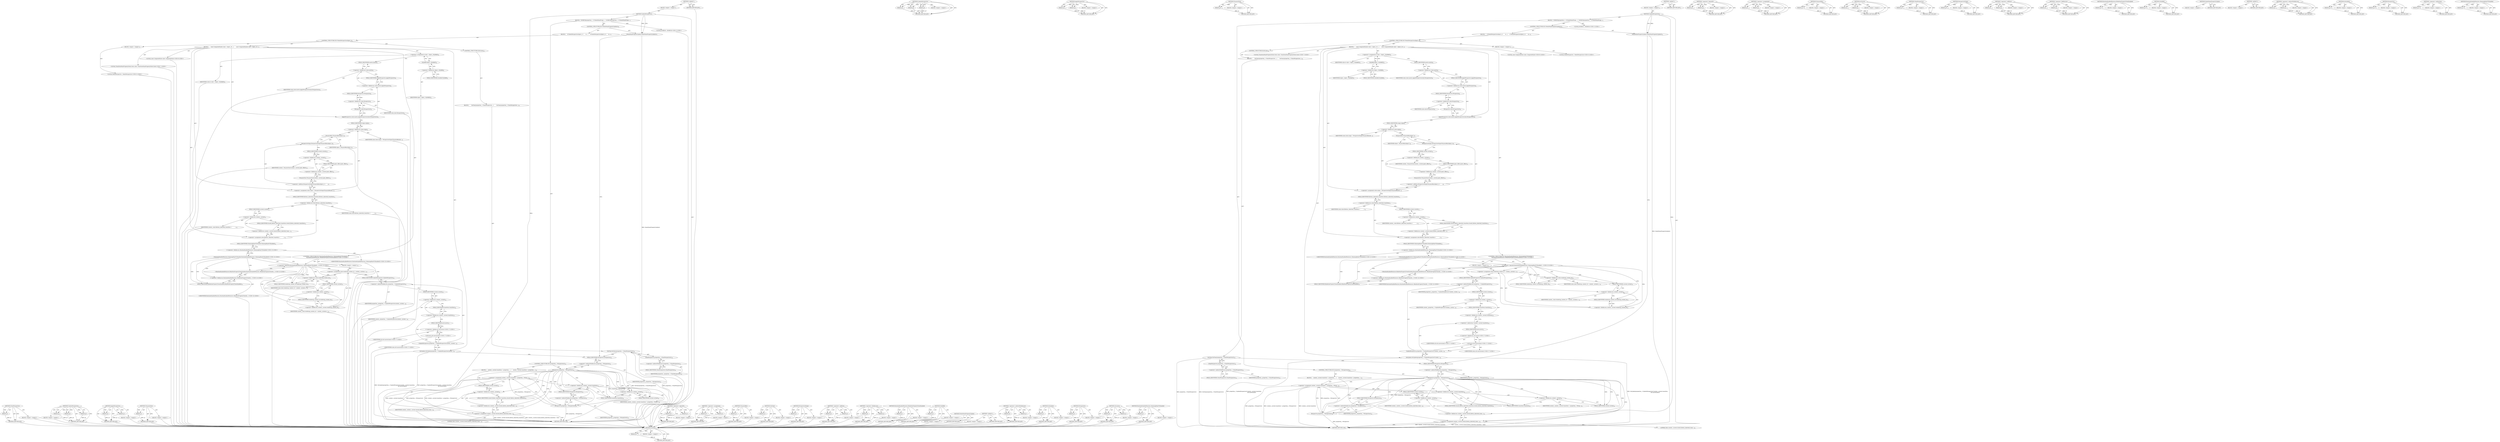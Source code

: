 digraph "RuntimeEnabledFeatures.SlimmingPaintV2Enabled" {
vulnerable_231 [label=<(METHOD,ClearPerspective)>];
vulnerable_232 [label=<(PARAM,p1)>];
vulnerable_233 [label=<(BLOCK,&lt;empty&gt;,&lt;empty&gt;)>];
vulnerable_234 [label=<(METHOD_RETURN,ANY)>];
vulnerable_211 [label=<(METHOD,UpdatePerspective)>];
vulnerable_212 [label=<(PARAM,p1)>];
vulnerable_213 [label=<(PARAM,p2)>];
vulnerable_214 [label=<(PARAM,p3)>];
vulnerable_215 [label=<(BLOCK,&lt;empty&gt;,&lt;empty&gt;)>];
vulnerable_216 [label=<(METHOD_RETURN,ANY)>];
vulnerable_168 [label=<(METHOD,ApplyPerspective)>];
vulnerable_169 [label=<(PARAM,p1)>];
vulnerable_170 [label=<(PARAM,p2)>];
vulnerable_171 [label=<(BLOCK,&lt;empty&gt;,&lt;empty&gt;)>];
vulnerable_172 [label=<(METHOD_RETURN,ANY)>];
vulnerable_190 [label=<(METHOD,ToLayoutSize)>];
vulnerable_191 [label=<(PARAM,p1)>];
vulnerable_192 [label=<(BLOCK,&lt;empty&gt;,&lt;empty&gt;)>];
vulnerable_193 [label=<(METHOD_RETURN,ANY)>];
vulnerable_6 [label=<(METHOD,&lt;global&gt;)<SUB>1</SUB>>];
vulnerable_7 [label=<(BLOCK,&lt;empty&gt;,&lt;empty&gt;)<SUB>1</SUB>>];
vulnerable_8 [label=<(METHOD,UpdatePerspective)<SUB>1</SUB>>];
vulnerable_9 [label=<(BLOCK,{
  DCHECK(properties_);

  if (NeedsPaintPrope...,{
  DCHECK(properties_);

  if (NeedsPaintPrope...)<SUB>1</SUB>>];
vulnerable_10 [label="<(LOCAL,DCHECK : DCHECK)<SUB>2</SUB>>"];
vulnerable_11 [label=<(CONTROL_STRUCTURE,IF,if (NeedsPaintPropertyUpdate()))<SUB>4</SUB>>];
vulnerable_12 [label=<(NeedsPaintPropertyUpdate,NeedsPaintPropertyUpdate())<SUB>4</SUB>>];
vulnerable_13 [label=<(BLOCK,{
    if (NeedsPerspective(object_)) {
      co...,{
    if (NeedsPerspective(object_)) {
      co...)<SUB>4</SUB>>];
vulnerable_14 [label=<(CONTROL_STRUCTURE,IF,if (NeedsPerspective(object_)))<SUB>5</SUB>>];
vulnerable_15 [label=<(BLOCK,&lt;empty&gt;,&lt;empty&gt;)<SUB>5</SUB>>];
vulnerable_16 [label="<(LOCAL,NeedsPerspective : NeedsPerspective)<SUB>5</SUB>>"];
vulnerable_17 [label=<(BLOCK,{
      const ComputedStyle&amp; style = object_.St...,{
      const ComputedStyle&amp; style = object_.St...)<SUB>5</SUB>>];
vulnerable_18 [label="<(LOCAL,const ComputedStyle style: ComputedStyle)<SUB>6</SUB>>"];
vulnerable_19 [label=<(&lt;operator&gt;.assignment,&amp; style = object_.StyleRef())<SUB>6</SUB>>];
vulnerable_20 [label=<(IDENTIFIER,style,&amp; style = object_.StyleRef())<SUB>6</SUB>>];
vulnerable_21 [label=<(StyleRef,object_.StyleRef())<SUB>6</SUB>>];
vulnerable_22 [label=<(&lt;operator&gt;.fieldAccess,object_.StyleRef)<SUB>6</SUB>>];
vulnerable_23 [label=<(IDENTIFIER,object_,object_.StyleRef())<SUB>6</SUB>>];
vulnerable_24 [label=<(FIELD_IDENTIFIER,StyleRef,StyleRef)<SUB>6</SUB>>];
vulnerable_25 [label="<(LOCAL,TransformPaintPropertyNode.State state: TransformPaintPropertyNode.State)<SUB>7</SUB>>"];
vulnerable_26 [label=<(ApplyPerspective,state.matrix.ApplyPerspective(style.Perspective()))<SUB>8</SUB>>];
vulnerable_27 [label=<(&lt;operator&gt;.fieldAccess,state.matrix.ApplyPerspective)<SUB>8</SUB>>];
vulnerable_28 [label=<(&lt;operator&gt;.fieldAccess,state.matrix)<SUB>8</SUB>>];
vulnerable_29 [label=<(IDENTIFIER,state,state.matrix.ApplyPerspective(style.Perspective()))<SUB>8</SUB>>];
vulnerable_30 [label=<(FIELD_IDENTIFIER,matrix,matrix)<SUB>8</SUB>>];
vulnerable_31 [label=<(FIELD_IDENTIFIER,ApplyPerspective,ApplyPerspective)<SUB>8</SUB>>];
vulnerable_32 [label=<(Perspective,style.Perspective())<SUB>8</SUB>>];
vulnerable_33 [label=<(&lt;operator&gt;.fieldAccess,style.Perspective)<SUB>8</SUB>>];
vulnerable_34 [label=<(IDENTIFIER,style,style.Perspective())<SUB>8</SUB>>];
vulnerable_35 [label=<(FIELD_IDENTIFIER,Perspective,Perspective)<SUB>8</SUB>>];
vulnerable_36 [label=<(&lt;operator&gt;.assignment,state.origin = PerspectiveOrigin(ToLayoutBox(ob...)<SUB>9</SUB>>];
vulnerable_37 [label=<(&lt;operator&gt;.fieldAccess,state.origin)<SUB>9</SUB>>];
vulnerable_38 [label=<(IDENTIFIER,state,state.origin = PerspectiveOrigin(ToLayoutBox(ob...)<SUB>9</SUB>>];
vulnerable_39 [label=<(FIELD_IDENTIFIER,origin,origin)<SUB>9</SUB>>];
vulnerable_40 [label=<(&lt;operator&gt;.addition,PerspectiveOrigin(ToLayoutBox(object_)) +
     ...)<SUB>9</SUB>>];
vulnerable_41 [label=<(PerspectiveOrigin,PerspectiveOrigin(ToLayoutBox(object_)))<SUB>9</SUB>>];
vulnerable_42 [label=<(ToLayoutBox,ToLayoutBox(object_))<SUB>9</SUB>>];
vulnerable_43 [label=<(IDENTIFIER,object_,ToLayoutBox(object_))<SUB>9</SUB>>];
vulnerable_44 [label=<(ToLayoutSize,ToLayoutSize(context_.current.paint_offset))<SUB>10</SUB>>];
vulnerable_45 [label=<(&lt;operator&gt;.fieldAccess,context_.current.paint_offset)<SUB>10</SUB>>];
vulnerable_46 [label=<(&lt;operator&gt;.fieldAccess,context_.current)<SUB>10</SUB>>];
vulnerable_47 [label=<(IDENTIFIER,context_,ToLayoutSize(context_.current.paint_offset))<SUB>10</SUB>>];
vulnerable_48 [label=<(FIELD_IDENTIFIER,current,current)<SUB>10</SUB>>];
vulnerable_49 [label=<(FIELD_IDENTIFIER,paint_offset,paint_offset)<SUB>10</SUB>>];
vulnerable_50 [label=<(&lt;operator&gt;.assignment,state.flattens_inherited_transform =
          ...)<SUB>11</SUB>>];
vulnerable_51 [label=<(&lt;operator&gt;.fieldAccess,state.flattens_inherited_transform)<SUB>11</SUB>>];
vulnerable_52 [label=<(IDENTIFIER,state,state.flattens_inherited_transform =
          ...)<SUB>11</SUB>>];
vulnerable_53 [label=<(FIELD_IDENTIFIER,flattens_inherited_transform,flattens_inherited_transform)<SUB>11</SUB>>];
vulnerable_54 [label=<(&lt;operator&gt;.fieldAccess,context_.current.should_flatten_inherited_trans...)<SUB>12</SUB>>];
vulnerable_55 [label=<(&lt;operator&gt;.fieldAccess,context_.current)<SUB>12</SUB>>];
vulnerable_56 [label=<(IDENTIFIER,context_,state.flattens_inherited_transform =
          ...)<SUB>12</SUB>>];
vulnerable_57 [label=<(FIELD_IDENTIFIER,current,current)<SUB>12</SUB>>];
vulnerable_58 [label=<(FIELD_IDENTIFIER,should_flatten_inherited_transform,should_flatten_inherited_transform)<SUB>12</SUB>>];
vulnerable_59 [label="<(CONTROL_STRUCTURE,IF,if (RuntimeEnabledFeatures::SlimmingPaintV2Enabled() ||
           RuntimeEnabledFeatures::BlinkGenPropertyTreesEnabled()))<SUB>13</SUB>>"];
vulnerable_60 [label="<(&lt;operator&gt;.logicalOr,RuntimeEnabledFeatures::SlimmingPaintV2Enabled(...)<SUB>13</SUB>>"];
vulnerable_61 [label="<(RuntimeEnabledFeatures.SlimmingPaintV2Enabled,RuntimeEnabledFeatures::SlimmingPaintV2Enabled())<SUB>13</SUB>>"];
vulnerable_62 [label="<(&lt;operator&gt;.fieldAccess,RuntimeEnabledFeatures::SlimmingPaintV2Enabled)<SUB>13</SUB>>"];
vulnerable_63 [label="<(IDENTIFIER,RuntimeEnabledFeatures,RuntimeEnabledFeatures::SlimmingPaintV2Enabled())<SUB>13</SUB>>"];
vulnerable_64 [label=<(FIELD_IDENTIFIER,SlimmingPaintV2Enabled,SlimmingPaintV2Enabled)<SUB>13</SUB>>];
vulnerable_65 [label="<(RuntimeEnabledFeatures.BlinkGenPropertyTreesEnabled,RuntimeEnabledFeatures::BlinkGenPropertyTreesEn...)<SUB>14</SUB>>"];
vulnerable_66 [label="<(&lt;operator&gt;.fieldAccess,RuntimeEnabledFeatures::BlinkGenPropertyTreesEn...)<SUB>14</SUB>>"];
vulnerable_67 [label="<(IDENTIFIER,RuntimeEnabledFeatures,RuntimeEnabledFeatures::BlinkGenPropertyTreesEn...)<SUB>14</SUB>>"];
vulnerable_68 [label=<(FIELD_IDENTIFIER,BlinkGenPropertyTreesEnabled,BlinkGenPropertyTreesEnabled)<SUB>14</SUB>>];
vulnerable_69 [label=<(BLOCK,&lt;empty&gt;,&lt;empty&gt;)<SUB>15</SUB>>];
vulnerable_70 [label=<(&lt;operator&gt;.assignment,state.rendering_context_id = context_.current.r...)<SUB>15</SUB>>];
vulnerable_71 [label=<(&lt;operator&gt;.fieldAccess,state.rendering_context_id)<SUB>15</SUB>>];
vulnerable_72 [label=<(IDENTIFIER,state,state.rendering_context_id = context_.current.r...)<SUB>15</SUB>>];
vulnerable_73 [label=<(FIELD_IDENTIFIER,rendering_context_id,rendering_context_id)<SUB>15</SUB>>];
vulnerable_74 [label=<(&lt;operator&gt;.fieldAccess,context_.current.rendering_context_id)<SUB>15</SUB>>];
vulnerable_75 [label=<(&lt;operator&gt;.fieldAccess,context_.current)<SUB>15</SUB>>];
vulnerable_76 [label=<(IDENTIFIER,context_,state.rendering_context_id = context_.current.r...)<SUB>15</SUB>>];
vulnerable_77 [label=<(FIELD_IDENTIFIER,current,current)<SUB>15</SUB>>];
vulnerable_78 [label=<(FIELD_IDENTIFIER,rendering_context_id,rendering_context_id)<SUB>15</SUB>>];
vulnerable_79 [label=<(OnUpdate,OnUpdate(properties_-&gt;UpdatePerspective(context...)<SUB>16</SUB>>];
vulnerable_80 [label=<(UpdatePerspective,properties_-&gt;UpdatePerspective(context_.current...)<SUB>16</SUB>>];
vulnerable_81 [label=<(&lt;operator&gt;.indirectFieldAccess,properties_-&gt;UpdatePerspective)<SUB>16</SUB>>];
vulnerable_82 [label=<(IDENTIFIER,properties_,properties_-&gt;UpdatePerspective(context_.current...)<SUB>16</SUB>>];
vulnerable_83 [label=<(FIELD_IDENTIFIER,UpdatePerspective,UpdatePerspective)<SUB>16</SUB>>];
vulnerable_84 [label=<(&lt;operator&gt;.fieldAccess,context_.current.transform)<SUB>16</SUB>>];
vulnerable_85 [label=<(&lt;operator&gt;.fieldAccess,context_.current)<SUB>16</SUB>>];
vulnerable_86 [label=<(IDENTIFIER,context_,properties_-&gt;UpdatePerspective(context_.current...)<SUB>16</SUB>>];
vulnerable_87 [label=<(FIELD_IDENTIFIER,current,current)<SUB>16</SUB>>];
vulnerable_88 [label=<(FIELD_IDENTIFIER,transform,transform)<SUB>16</SUB>>];
vulnerable_89 [label="<(std.move,std::move(state))<SUB>17</SUB>>"];
vulnerable_90 [label="<(&lt;operator&gt;.fieldAccess,std::move)<SUB>17</SUB>>"];
vulnerable_91 [label="<(IDENTIFIER,std,std::move(state))<SUB>17</SUB>>"];
vulnerable_92 [label=<(FIELD_IDENTIFIER,move,move)<SUB>17</SUB>>];
vulnerable_93 [label="<(IDENTIFIER,state,std::move(state))<SUB>17</SUB>>"];
vulnerable_94 [label=<(CONTROL_STRUCTURE,ELSE,else)<SUB>18</SUB>>];
vulnerable_95 [label=<(BLOCK,{
       OnClear(properties_-&gt;ClearPerspective(...,{
       OnClear(properties_-&gt;ClearPerspective(...)<SUB>18</SUB>>];
vulnerable_96 [label=<(OnClear,OnClear(properties_-&gt;ClearPerspective()))<SUB>19</SUB>>];
vulnerable_97 [label=<(ClearPerspective,properties_-&gt;ClearPerspective())<SUB>19</SUB>>];
vulnerable_98 [label=<(&lt;operator&gt;.indirectFieldAccess,properties_-&gt;ClearPerspective)<SUB>19</SUB>>];
vulnerable_99 [label=<(IDENTIFIER,properties_,properties_-&gt;ClearPerspective())<SUB>19</SUB>>];
vulnerable_100 [label=<(FIELD_IDENTIFIER,ClearPerspective,ClearPerspective)<SUB>19</SUB>>];
vulnerable_101 [label=<(CONTROL_STRUCTURE,IF,if (properties_-&gt;Perspective()))<SUB>23</SUB>>];
vulnerable_102 [label=<(Perspective,properties_-&gt;Perspective())<SUB>23</SUB>>];
vulnerable_103 [label=<(&lt;operator&gt;.indirectFieldAccess,properties_-&gt;Perspective)<SUB>23</SUB>>];
vulnerable_104 [label=<(IDENTIFIER,properties_,properties_-&gt;Perspective())<SUB>23</SUB>>];
vulnerable_105 [label=<(FIELD_IDENTIFIER,Perspective,Perspective)<SUB>23</SUB>>];
vulnerable_106 [label=<(BLOCK,{
    context_.current.transform = properties_-...,{
    context_.current.transform = properties_-...)<SUB>23</SUB>>];
vulnerable_107 [label=<(&lt;operator&gt;.assignment,context_.current.transform = properties_-&gt;Persp...)<SUB>24</SUB>>];
vulnerable_108 [label=<(&lt;operator&gt;.fieldAccess,context_.current.transform)<SUB>24</SUB>>];
vulnerable_109 [label=<(&lt;operator&gt;.fieldAccess,context_.current)<SUB>24</SUB>>];
vulnerable_110 [label=<(IDENTIFIER,context_,context_.current.transform = properties_-&gt;Persp...)<SUB>24</SUB>>];
vulnerable_111 [label=<(FIELD_IDENTIFIER,current,current)<SUB>24</SUB>>];
vulnerable_112 [label=<(FIELD_IDENTIFIER,transform,transform)<SUB>24</SUB>>];
vulnerable_113 [label=<(Perspective,properties_-&gt;Perspective())<SUB>24</SUB>>];
vulnerable_114 [label=<(&lt;operator&gt;.indirectFieldAccess,properties_-&gt;Perspective)<SUB>24</SUB>>];
vulnerable_115 [label=<(IDENTIFIER,properties_,properties_-&gt;Perspective())<SUB>24</SUB>>];
vulnerable_116 [label=<(FIELD_IDENTIFIER,Perspective,Perspective)<SUB>24</SUB>>];
vulnerable_117 [label=<(&lt;operator&gt;.assignment,context_.current.should_flatten_inherited_trans...)<SUB>25</SUB>>];
vulnerable_118 [label=<(&lt;operator&gt;.fieldAccess,context_.current.should_flatten_inherited_trans...)<SUB>25</SUB>>];
vulnerable_119 [label=<(&lt;operator&gt;.fieldAccess,context_.current)<SUB>25</SUB>>];
vulnerable_120 [label=<(IDENTIFIER,context_,context_.current.should_flatten_inherited_trans...)<SUB>25</SUB>>];
vulnerable_121 [label=<(FIELD_IDENTIFIER,current,current)<SUB>25</SUB>>];
vulnerable_122 [label=<(FIELD_IDENTIFIER,should_flatten_inherited_transform,should_flatten_inherited_transform)<SUB>25</SUB>>];
vulnerable_123 [label=<(LITERAL,false,context_.current.should_flatten_inherited_trans...)<SUB>25</SUB>>];
vulnerable_124 [label=<(METHOD_RETURN,void)<SUB>1</SUB>>];
vulnerable_126 [label=<(METHOD_RETURN,ANY)<SUB>1</SUB>>];
vulnerable_194 [label=<(METHOD,&lt;operator&gt;.logicalOr)>];
vulnerable_195 [label=<(PARAM,p1)>];
vulnerable_196 [label=<(PARAM,p2)>];
vulnerable_197 [label=<(BLOCK,&lt;empty&gt;,&lt;empty&gt;)>];
vulnerable_198 [label=<(METHOD_RETURN,ANY)>];
vulnerable_154 [label=<(METHOD,&lt;operator&gt;.assignment)>];
vulnerable_155 [label=<(PARAM,p1)>];
vulnerable_156 [label=<(PARAM,p2)>];
vulnerable_157 [label=<(BLOCK,&lt;empty&gt;,&lt;empty&gt;)>];
vulnerable_158 [label=<(METHOD_RETURN,ANY)>];
vulnerable_186 [label=<(METHOD,ToLayoutBox)>];
vulnerable_187 [label=<(PARAM,p1)>];
vulnerable_188 [label=<(BLOCK,&lt;empty&gt;,&lt;empty&gt;)>];
vulnerable_189 [label=<(METHOD_RETURN,ANY)>];
vulnerable_227 [label=<(METHOD,OnClear)>];
vulnerable_228 [label=<(PARAM,p1)>];
vulnerable_229 [label=<(BLOCK,&lt;empty&gt;,&lt;empty&gt;)>];
vulnerable_230 [label=<(METHOD_RETURN,ANY)>];
vulnerable_182 [label=<(METHOD,PerspectiveOrigin)>];
vulnerable_183 [label=<(PARAM,p1)>];
vulnerable_184 [label=<(BLOCK,&lt;empty&gt;,&lt;empty&gt;)>];
vulnerable_185 [label=<(METHOD_RETURN,ANY)>];
vulnerable_177 [label=<(METHOD,&lt;operator&gt;.addition)>];
vulnerable_178 [label=<(PARAM,p1)>];
vulnerable_179 [label=<(PARAM,p2)>];
vulnerable_180 [label=<(BLOCK,&lt;empty&gt;,&lt;empty&gt;)>];
vulnerable_181 [label=<(METHOD_RETURN,ANY)>];
vulnerable_163 [label=<(METHOD,&lt;operator&gt;.fieldAccess)>];
vulnerable_164 [label=<(PARAM,p1)>];
vulnerable_165 [label=<(PARAM,p2)>];
vulnerable_166 [label=<(BLOCK,&lt;empty&gt;,&lt;empty&gt;)>];
vulnerable_167 [label=<(METHOD_RETURN,ANY)>];
vulnerable_203 [label=<(METHOD,RuntimeEnabledFeatures.BlinkGenPropertyTreesEnabled)>];
vulnerable_204 [label=<(PARAM,p1)>];
vulnerable_205 [label=<(BLOCK,&lt;empty&gt;,&lt;empty&gt;)>];
vulnerable_206 [label=<(METHOD_RETURN,ANY)>];
vulnerable_159 [label=<(METHOD,StyleRef)>];
vulnerable_160 [label=<(PARAM,p1)>];
vulnerable_161 [label=<(BLOCK,&lt;empty&gt;,&lt;empty&gt;)>];
vulnerable_162 [label=<(METHOD_RETURN,ANY)>];
vulnerable_151 [label=<(METHOD,NeedsPaintPropertyUpdate)>];
vulnerable_152 [label=<(BLOCK,&lt;empty&gt;,&lt;empty&gt;)>];
vulnerable_153 [label=<(METHOD_RETURN,ANY)>];
vulnerable_145 [label=<(METHOD,&lt;global&gt;)<SUB>1</SUB>>];
vulnerable_146 [label=<(BLOCK,&lt;empty&gt;,&lt;empty&gt;)>];
vulnerable_147 [label=<(METHOD_RETURN,ANY)>];
vulnerable_217 [label=<(METHOD,&lt;operator&gt;.indirectFieldAccess)>];
vulnerable_218 [label=<(PARAM,p1)>];
vulnerable_219 [label=<(PARAM,p2)>];
vulnerable_220 [label=<(BLOCK,&lt;empty&gt;,&lt;empty&gt;)>];
vulnerable_221 [label=<(METHOD_RETURN,ANY)>];
vulnerable_207 [label=<(METHOD,OnUpdate)>];
vulnerable_208 [label=<(PARAM,p1)>];
vulnerable_209 [label=<(BLOCK,&lt;empty&gt;,&lt;empty&gt;)>];
vulnerable_210 [label=<(METHOD_RETURN,ANY)>];
vulnerable_173 [label=<(METHOD,Perspective)>];
vulnerable_174 [label=<(PARAM,p1)>];
vulnerable_175 [label=<(BLOCK,&lt;empty&gt;,&lt;empty&gt;)>];
vulnerable_176 [label=<(METHOD_RETURN,ANY)>];
vulnerable_222 [label=<(METHOD,std.move)>];
vulnerable_223 [label=<(PARAM,p1)>];
vulnerable_224 [label=<(PARAM,p2)>];
vulnerable_225 [label=<(BLOCK,&lt;empty&gt;,&lt;empty&gt;)>];
vulnerable_226 [label=<(METHOD_RETURN,ANY)>];
vulnerable_199 [label=<(METHOD,RuntimeEnabledFeatures.SlimmingPaintV2Enabled)>];
vulnerable_200 [label=<(PARAM,p1)>];
vulnerable_201 [label=<(BLOCK,&lt;empty&gt;,&lt;empty&gt;)>];
vulnerable_202 [label=<(METHOD_RETURN,ANY)>];
fixed_232 [label=<(METHOD,OnClear)>];
fixed_233 [label=<(PARAM,p1)>];
fixed_234 [label=<(BLOCK,&lt;empty&gt;,&lt;empty&gt;)>];
fixed_235 [label=<(METHOD_RETURN,ANY)>];
fixed_212 [label=<(METHOD,UpdatePerspective)>];
fixed_213 [label=<(PARAM,p1)>];
fixed_214 [label=<(PARAM,p2)>];
fixed_215 [label=<(PARAM,p3)>];
fixed_216 [label=<(BLOCK,&lt;empty&gt;,&lt;empty&gt;)>];
fixed_217 [label=<(METHOD_RETURN,ANY)>];
fixed_169 [label=<(METHOD,ApplyPerspective)>];
fixed_170 [label=<(PARAM,p1)>];
fixed_171 [label=<(PARAM,p2)>];
fixed_172 [label=<(BLOCK,&lt;empty&gt;,&lt;empty&gt;)>];
fixed_173 [label=<(METHOD_RETURN,ANY)>];
fixed_191 [label=<(METHOD,ToLayoutSize)>];
fixed_192 [label=<(PARAM,p1)>];
fixed_193 [label=<(BLOCK,&lt;empty&gt;,&lt;empty&gt;)>];
fixed_194 [label=<(METHOD_RETURN,ANY)>];
fixed_6 [label=<(METHOD,&lt;global&gt;)<SUB>1</SUB>>];
fixed_7 [label=<(BLOCK,&lt;empty&gt;,&lt;empty&gt;)<SUB>1</SUB>>];
fixed_8 [label=<(METHOD,UpdatePerspective)<SUB>1</SUB>>];
fixed_9 [label=<(BLOCK,{
  DCHECK(properties_);

  if (NeedsPaintPrope...,{
  DCHECK(properties_);

  if (NeedsPaintPrope...)<SUB>1</SUB>>];
fixed_10 [label="<(LOCAL,DCHECK : DCHECK)<SUB>2</SUB>>"];
fixed_11 [label=<(CONTROL_STRUCTURE,IF,if (NeedsPaintPropertyUpdate()))<SUB>4</SUB>>];
fixed_12 [label=<(NeedsPaintPropertyUpdate,NeedsPaintPropertyUpdate())<SUB>4</SUB>>];
fixed_13 [label=<(BLOCK,{
    if (NeedsPerspective(object_)) {
      co...,{
    if (NeedsPerspective(object_)) {
      co...)<SUB>4</SUB>>];
fixed_14 [label=<(CONTROL_STRUCTURE,IF,if (NeedsPerspective(object_)))<SUB>5</SUB>>];
fixed_15 [label=<(BLOCK,&lt;empty&gt;,&lt;empty&gt;)<SUB>5</SUB>>];
fixed_16 [label="<(LOCAL,NeedsPerspective : NeedsPerspective)<SUB>5</SUB>>"];
fixed_17 [label=<(BLOCK,{
      const ComputedStyle&amp; style = object_.St...,{
      const ComputedStyle&amp; style = object_.St...)<SUB>5</SUB>>];
fixed_18 [label="<(LOCAL,const ComputedStyle style: ComputedStyle)<SUB>6</SUB>>"];
fixed_19 [label=<(&lt;operator&gt;.assignment,&amp; style = object_.StyleRef())<SUB>6</SUB>>];
fixed_20 [label=<(IDENTIFIER,style,&amp; style = object_.StyleRef())<SUB>6</SUB>>];
fixed_21 [label=<(StyleRef,object_.StyleRef())<SUB>6</SUB>>];
fixed_22 [label=<(&lt;operator&gt;.fieldAccess,object_.StyleRef)<SUB>6</SUB>>];
fixed_23 [label=<(IDENTIFIER,object_,object_.StyleRef())<SUB>6</SUB>>];
fixed_24 [label=<(FIELD_IDENTIFIER,StyleRef,StyleRef)<SUB>6</SUB>>];
fixed_25 [label="<(LOCAL,TransformPaintPropertyNode.State state: TransformPaintPropertyNode.State)<SUB>7</SUB>>"];
fixed_26 [label=<(ApplyPerspective,state.matrix.ApplyPerspective(style.Perspective()))<SUB>8</SUB>>];
fixed_27 [label=<(&lt;operator&gt;.fieldAccess,state.matrix.ApplyPerspective)<SUB>8</SUB>>];
fixed_28 [label=<(&lt;operator&gt;.fieldAccess,state.matrix)<SUB>8</SUB>>];
fixed_29 [label=<(IDENTIFIER,state,state.matrix.ApplyPerspective(style.Perspective()))<SUB>8</SUB>>];
fixed_30 [label=<(FIELD_IDENTIFIER,matrix,matrix)<SUB>8</SUB>>];
fixed_31 [label=<(FIELD_IDENTIFIER,ApplyPerspective,ApplyPerspective)<SUB>8</SUB>>];
fixed_32 [label=<(Perspective,style.Perspective())<SUB>8</SUB>>];
fixed_33 [label=<(&lt;operator&gt;.fieldAccess,style.Perspective)<SUB>8</SUB>>];
fixed_34 [label=<(IDENTIFIER,style,style.Perspective())<SUB>8</SUB>>];
fixed_35 [label=<(FIELD_IDENTIFIER,Perspective,Perspective)<SUB>8</SUB>>];
fixed_36 [label=<(&lt;operator&gt;.assignment,state.origin = PerspectiveOrigin(ToLayoutBox(ob...)<SUB>9</SUB>>];
fixed_37 [label=<(&lt;operator&gt;.fieldAccess,state.origin)<SUB>9</SUB>>];
fixed_38 [label=<(IDENTIFIER,state,state.origin = PerspectiveOrigin(ToLayoutBox(ob...)<SUB>9</SUB>>];
fixed_39 [label=<(FIELD_IDENTIFIER,origin,origin)<SUB>9</SUB>>];
fixed_40 [label=<(&lt;operator&gt;.addition,PerspectiveOrigin(ToLayoutBox(object_)) +
     ...)<SUB>9</SUB>>];
fixed_41 [label=<(PerspectiveOrigin,PerspectiveOrigin(ToLayoutBox(object_)))<SUB>9</SUB>>];
fixed_42 [label=<(ToLayoutBox,ToLayoutBox(object_))<SUB>9</SUB>>];
fixed_43 [label=<(IDENTIFIER,object_,ToLayoutBox(object_))<SUB>9</SUB>>];
fixed_44 [label=<(ToLayoutSize,ToLayoutSize(context_.current.paint_offset))<SUB>10</SUB>>];
fixed_45 [label=<(&lt;operator&gt;.fieldAccess,context_.current.paint_offset)<SUB>10</SUB>>];
fixed_46 [label=<(&lt;operator&gt;.fieldAccess,context_.current)<SUB>10</SUB>>];
fixed_47 [label=<(IDENTIFIER,context_,ToLayoutSize(context_.current.paint_offset))<SUB>10</SUB>>];
fixed_48 [label=<(FIELD_IDENTIFIER,current,current)<SUB>10</SUB>>];
fixed_49 [label=<(FIELD_IDENTIFIER,paint_offset,paint_offset)<SUB>10</SUB>>];
fixed_50 [label=<(&lt;operator&gt;.assignment,state.flattens_inherited_transform =
          ...)<SUB>11</SUB>>];
fixed_51 [label=<(&lt;operator&gt;.fieldAccess,state.flattens_inherited_transform)<SUB>11</SUB>>];
fixed_52 [label=<(IDENTIFIER,state,state.flattens_inherited_transform =
          ...)<SUB>11</SUB>>];
fixed_53 [label=<(FIELD_IDENTIFIER,flattens_inherited_transform,flattens_inherited_transform)<SUB>11</SUB>>];
fixed_54 [label=<(&lt;operator&gt;.fieldAccess,context_.current.should_flatten_inherited_trans...)<SUB>12</SUB>>];
fixed_55 [label=<(&lt;operator&gt;.fieldAccess,context_.current)<SUB>12</SUB>>];
fixed_56 [label=<(IDENTIFIER,context_,state.flattens_inherited_transform =
          ...)<SUB>12</SUB>>];
fixed_57 [label=<(FIELD_IDENTIFIER,current,current)<SUB>12</SUB>>];
fixed_58 [label=<(FIELD_IDENTIFIER,should_flatten_inherited_transform,should_flatten_inherited_transform)<SUB>12</SUB>>];
fixed_59 [label="<(CONTROL_STRUCTURE,IF,if (RuntimeEnabledFeatures::SlimmingPaintV2Enabled() ||
           RuntimeEnabledFeatures::BlinkGenPropertyTreesEnabled()))<SUB>13</SUB>>"];
fixed_60 [label="<(&lt;operator&gt;.logicalOr,RuntimeEnabledFeatures::SlimmingPaintV2Enabled(...)<SUB>13</SUB>>"];
fixed_61 [label="<(RuntimeEnabledFeatures.SlimmingPaintV2Enabled,RuntimeEnabledFeatures::SlimmingPaintV2Enabled())<SUB>13</SUB>>"];
fixed_62 [label="<(&lt;operator&gt;.fieldAccess,RuntimeEnabledFeatures::SlimmingPaintV2Enabled)<SUB>13</SUB>>"];
fixed_63 [label="<(IDENTIFIER,RuntimeEnabledFeatures,RuntimeEnabledFeatures::SlimmingPaintV2Enabled())<SUB>13</SUB>>"];
fixed_64 [label=<(FIELD_IDENTIFIER,SlimmingPaintV2Enabled,SlimmingPaintV2Enabled)<SUB>13</SUB>>];
fixed_65 [label="<(RuntimeEnabledFeatures.BlinkGenPropertyTreesEnabled,RuntimeEnabledFeatures::BlinkGenPropertyTreesEn...)<SUB>14</SUB>>"];
fixed_66 [label="<(&lt;operator&gt;.fieldAccess,RuntimeEnabledFeatures::BlinkGenPropertyTreesEn...)<SUB>14</SUB>>"];
fixed_67 [label="<(IDENTIFIER,RuntimeEnabledFeatures,RuntimeEnabledFeatures::BlinkGenPropertyTreesEn...)<SUB>14</SUB>>"];
fixed_68 [label=<(FIELD_IDENTIFIER,BlinkGenPropertyTreesEnabled,BlinkGenPropertyTreesEnabled)<SUB>14</SUB>>];
fixed_69 [label=<(BLOCK,&lt;empty&gt;,&lt;empty&gt;)<SUB>15</SUB>>];
fixed_70 [label=<(&lt;operator&gt;.assignment,state.rendering_context_id = context_.current.r...)<SUB>15</SUB>>];
fixed_71 [label=<(&lt;operator&gt;.fieldAccess,state.rendering_context_id)<SUB>15</SUB>>];
fixed_72 [label=<(IDENTIFIER,state,state.rendering_context_id = context_.current.r...)<SUB>15</SUB>>];
fixed_73 [label=<(FIELD_IDENTIFIER,rendering_context_id,rendering_context_id)<SUB>15</SUB>>];
fixed_74 [label=<(&lt;operator&gt;.fieldAccess,context_.current.rendering_context_id)<SUB>15</SUB>>];
fixed_75 [label=<(&lt;operator&gt;.fieldAccess,context_.current)<SUB>15</SUB>>];
fixed_76 [label=<(IDENTIFIER,context_,state.rendering_context_id = context_.current.r...)<SUB>15</SUB>>];
fixed_77 [label=<(FIELD_IDENTIFIER,current,current)<SUB>15</SUB>>];
fixed_78 [label=<(FIELD_IDENTIFIER,rendering_context_id,rendering_context_id)<SUB>15</SUB>>];
fixed_79 [label=<(OnUpdate,OnUpdate(properties_-&gt;UpdatePerspective(*contex...)<SUB>16</SUB>>];
fixed_80 [label=<(UpdatePerspective,properties_-&gt;UpdatePerspective(*context_.curren...)<SUB>16</SUB>>];
fixed_81 [label=<(&lt;operator&gt;.indirectFieldAccess,properties_-&gt;UpdatePerspective)<SUB>16</SUB>>];
fixed_82 [label=<(IDENTIFIER,properties_,properties_-&gt;UpdatePerspective(*context_.curren...)<SUB>16</SUB>>];
fixed_83 [label=<(FIELD_IDENTIFIER,UpdatePerspective,UpdatePerspective)<SUB>16</SUB>>];
fixed_84 [label=<(&lt;operator&gt;.indirection,*context_.current.transform)<SUB>16</SUB>>];
fixed_85 [label=<(&lt;operator&gt;.fieldAccess,context_.current.transform)<SUB>16</SUB>>];
fixed_86 [label=<(&lt;operator&gt;.fieldAccess,context_.current)<SUB>16</SUB>>];
fixed_87 [label=<(IDENTIFIER,context_,properties_-&gt;UpdatePerspective(*context_.curren...)<SUB>16</SUB>>];
fixed_88 [label=<(FIELD_IDENTIFIER,current,current)<SUB>16</SUB>>];
fixed_89 [label=<(FIELD_IDENTIFIER,transform,transform)<SUB>16</SUB>>];
fixed_90 [label="<(std.move,std::move(state))<SUB>17</SUB>>"];
fixed_91 [label="<(&lt;operator&gt;.fieldAccess,std::move)<SUB>17</SUB>>"];
fixed_92 [label="<(IDENTIFIER,std,std::move(state))<SUB>17</SUB>>"];
fixed_93 [label=<(FIELD_IDENTIFIER,move,move)<SUB>17</SUB>>];
fixed_94 [label="<(IDENTIFIER,state,std::move(state))<SUB>17</SUB>>"];
fixed_95 [label=<(CONTROL_STRUCTURE,ELSE,else)<SUB>18</SUB>>];
fixed_96 [label=<(BLOCK,{
       OnClear(properties_-&gt;ClearPerspective(...,{
       OnClear(properties_-&gt;ClearPerspective(...)<SUB>18</SUB>>];
fixed_97 [label=<(OnClear,OnClear(properties_-&gt;ClearPerspective()))<SUB>19</SUB>>];
fixed_98 [label=<(ClearPerspective,properties_-&gt;ClearPerspective())<SUB>19</SUB>>];
fixed_99 [label=<(&lt;operator&gt;.indirectFieldAccess,properties_-&gt;ClearPerspective)<SUB>19</SUB>>];
fixed_100 [label=<(IDENTIFIER,properties_,properties_-&gt;ClearPerspective())<SUB>19</SUB>>];
fixed_101 [label=<(FIELD_IDENTIFIER,ClearPerspective,ClearPerspective)<SUB>19</SUB>>];
fixed_102 [label=<(CONTROL_STRUCTURE,IF,if (properties_-&gt;Perspective()))<SUB>23</SUB>>];
fixed_103 [label=<(Perspective,properties_-&gt;Perspective())<SUB>23</SUB>>];
fixed_104 [label=<(&lt;operator&gt;.indirectFieldAccess,properties_-&gt;Perspective)<SUB>23</SUB>>];
fixed_105 [label=<(IDENTIFIER,properties_,properties_-&gt;Perspective())<SUB>23</SUB>>];
fixed_106 [label=<(FIELD_IDENTIFIER,Perspective,Perspective)<SUB>23</SUB>>];
fixed_107 [label=<(BLOCK,{
    context_.current.transform = properties_-...,{
    context_.current.transform = properties_-...)<SUB>23</SUB>>];
fixed_108 [label=<(&lt;operator&gt;.assignment,context_.current.transform = properties_-&gt;Persp...)<SUB>24</SUB>>];
fixed_109 [label=<(&lt;operator&gt;.fieldAccess,context_.current.transform)<SUB>24</SUB>>];
fixed_110 [label=<(&lt;operator&gt;.fieldAccess,context_.current)<SUB>24</SUB>>];
fixed_111 [label=<(IDENTIFIER,context_,context_.current.transform = properties_-&gt;Persp...)<SUB>24</SUB>>];
fixed_112 [label=<(FIELD_IDENTIFIER,current,current)<SUB>24</SUB>>];
fixed_113 [label=<(FIELD_IDENTIFIER,transform,transform)<SUB>24</SUB>>];
fixed_114 [label=<(Perspective,properties_-&gt;Perspective())<SUB>24</SUB>>];
fixed_115 [label=<(&lt;operator&gt;.indirectFieldAccess,properties_-&gt;Perspective)<SUB>24</SUB>>];
fixed_116 [label=<(IDENTIFIER,properties_,properties_-&gt;Perspective())<SUB>24</SUB>>];
fixed_117 [label=<(FIELD_IDENTIFIER,Perspective,Perspective)<SUB>24</SUB>>];
fixed_118 [label=<(&lt;operator&gt;.assignment,context_.current.should_flatten_inherited_trans...)<SUB>25</SUB>>];
fixed_119 [label=<(&lt;operator&gt;.fieldAccess,context_.current.should_flatten_inherited_trans...)<SUB>25</SUB>>];
fixed_120 [label=<(&lt;operator&gt;.fieldAccess,context_.current)<SUB>25</SUB>>];
fixed_121 [label=<(IDENTIFIER,context_,context_.current.should_flatten_inherited_trans...)<SUB>25</SUB>>];
fixed_122 [label=<(FIELD_IDENTIFIER,current,current)<SUB>25</SUB>>];
fixed_123 [label=<(FIELD_IDENTIFIER,should_flatten_inherited_transform,should_flatten_inherited_transform)<SUB>25</SUB>>];
fixed_124 [label=<(LITERAL,false,context_.current.should_flatten_inherited_trans...)<SUB>25</SUB>>];
fixed_125 [label=<(METHOD_RETURN,void)<SUB>1</SUB>>];
fixed_127 [label=<(METHOD_RETURN,ANY)<SUB>1</SUB>>];
fixed_195 [label=<(METHOD,&lt;operator&gt;.logicalOr)>];
fixed_196 [label=<(PARAM,p1)>];
fixed_197 [label=<(PARAM,p2)>];
fixed_198 [label=<(BLOCK,&lt;empty&gt;,&lt;empty&gt;)>];
fixed_199 [label=<(METHOD_RETURN,ANY)>];
fixed_155 [label=<(METHOD,&lt;operator&gt;.assignment)>];
fixed_156 [label=<(PARAM,p1)>];
fixed_157 [label=<(PARAM,p2)>];
fixed_158 [label=<(BLOCK,&lt;empty&gt;,&lt;empty&gt;)>];
fixed_159 [label=<(METHOD_RETURN,ANY)>];
fixed_187 [label=<(METHOD,ToLayoutBox)>];
fixed_188 [label=<(PARAM,p1)>];
fixed_189 [label=<(BLOCK,&lt;empty&gt;,&lt;empty&gt;)>];
fixed_190 [label=<(METHOD_RETURN,ANY)>];
fixed_227 [label=<(METHOD,std.move)>];
fixed_228 [label=<(PARAM,p1)>];
fixed_229 [label=<(PARAM,p2)>];
fixed_230 [label=<(BLOCK,&lt;empty&gt;,&lt;empty&gt;)>];
fixed_231 [label=<(METHOD_RETURN,ANY)>];
fixed_236 [label=<(METHOD,ClearPerspective)>];
fixed_237 [label=<(PARAM,p1)>];
fixed_238 [label=<(BLOCK,&lt;empty&gt;,&lt;empty&gt;)>];
fixed_239 [label=<(METHOD_RETURN,ANY)>];
fixed_183 [label=<(METHOD,PerspectiveOrigin)>];
fixed_184 [label=<(PARAM,p1)>];
fixed_185 [label=<(BLOCK,&lt;empty&gt;,&lt;empty&gt;)>];
fixed_186 [label=<(METHOD_RETURN,ANY)>];
fixed_178 [label=<(METHOD,&lt;operator&gt;.addition)>];
fixed_179 [label=<(PARAM,p1)>];
fixed_180 [label=<(PARAM,p2)>];
fixed_181 [label=<(BLOCK,&lt;empty&gt;,&lt;empty&gt;)>];
fixed_182 [label=<(METHOD_RETURN,ANY)>];
fixed_164 [label=<(METHOD,&lt;operator&gt;.fieldAccess)>];
fixed_165 [label=<(PARAM,p1)>];
fixed_166 [label=<(PARAM,p2)>];
fixed_167 [label=<(BLOCK,&lt;empty&gt;,&lt;empty&gt;)>];
fixed_168 [label=<(METHOD_RETURN,ANY)>];
fixed_204 [label=<(METHOD,RuntimeEnabledFeatures.BlinkGenPropertyTreesEnabled)>];
fixed_205 [label=<(PARAM,p1)>];
fixed_206 [label=<(BLOCK,&lt;empty&gt;,&lt;empty&gt;)>];
fixed_207 [label=<(METHOD_RETURN,ANY)>];
fixed_160 [label=<(METHOD,StyleRef)>];
fixed_161 [label=<(PARAM,p1)>];
fixed_162 [label=<(BLOCK,&lt;empty&gt;,&lt;empty&gt;)>];
fixed_163 [label=<(METHOD_RETURN,ANY)>];
fixed_152 [label=<(METHOD,NeedsPaintPropertyUpdate)>];
fixed_153 [label=<(BLOCK,&lt;empty&gt;,&lt;empty&gt;)>];
fixed_154 [label=<(METHOD_RETURN,ANY)>];
fixed_146 [label=<(METHOD,&lt;global&gt;)<SUB>1</SUB>>];
fixed_147 [label=<(BLOCK,&lt;empty&gt;,&lt;empty&gt;)>];
fixed_148 [label=<(METHOD_RETURN,ANY)>];
fixed_218 [label=<(METHOD,&lt;operator&gt;.indirectFieldAccess)>];
fixed_219 [label=<(PARAM,p1)>];
fixed_220 [label=<(PARAM,p2)>];
fixed_221 [label=<(BLOCK,&lt;empty&gt;,&lt;empty&gt;)>];
fixed_222 [label=<(METHOD_RETURN,ANY)>];
fixed_208 [label=<(METHOD,OnUpdate)>];
fixed_209 [label=<(PARAM,p1)>];
fixed_210 [label=<(BLOCK,&lt;empty&gt;,&lt;empty&gt;)>];
fixed_211 [label=<(METHOD_RETURN,ANY)>];
fixed_174 [label=<(METHOD,Perspective)>];
fixed_175 [label=<(PARAM,p1)>];
fixed_176 [label=<(BLOCK,&lt;empty&gt;,&lt;empty&gt;)>];
fixed_177 [label=<(METHOD_RETURN,ANY)>];
fixed_223 [label=<(METHOD,&lt;operator&gt;.indirection)>];
fixed_224 [label=<(PARAM,p1)>];
fixed_225 [label=<(BLOCK,&lt;empty&gt;,&lt;empty&gt;)>];
fixed_226 [label=<(METHOD_RETURN,ANY)>];
fixed_200 [label=<(METHOD,RuntimeEnabledFeatures.SlimmingPaintV2Enabled)>];
fixed_201 [label=<(PARAM,p1)>];
fixed_202 [label=<(BLOCK,&lt;empty&gt;,&lt;empty&gt;)>];
fixed_203 [label=<(METHOD_RETURN,ANY)>];
vulnerable_231 -> vulnerable_232  [key=0, label="AST: "];
vulnerable_231 -> vulnerable_232  [key=1, label="DDG: "];
vulnerable_231 -> vulnerable_233  [key=0, label="AST: "];
vulnerable_231 -> vulnerable_234  [key=0, label="AST: "];
vulnerable_231 -> vulnerable_234  [key=1, label="CFG: "];
vulnerable_232 -> vulnerable_234  [key=0, label="DDG: p1"];
vulnerable_233 -> fixed_232  [key=0];
vulnerable_234 -> fixed_232  [key=0];
vulnerable_211 -> vulnerable_212  [key=0, label="AST: "];
vulnerable_211 -> vulnerable_212  [key=1, label="DDG: "];
vulnerable_211 -> vulnerable_215  [key=0, label="AST: "];
vulnerable_211 -> vulnerable_213  [key=0, label="AST: "];
vulnerable_211 -> vulnerable_213  [key=1, label="DDG: "];
vulnerable_211 -> vulnerable_216  [key=0, label="AST: "];
vulnerable_211 -> vulnerable_216  [key=1, label="CFG: "];
vulnerable_211 -> vulnerable_214  [key=0, label="AST: "];
vulnerable_211 -> vulnerable_214  [key=1, label="DDG: "];
vulnerable_212 -> vulnerable_216  [key=0, label="DDG: p1"];
vulnerable_213 -> vulnerable_216  [key=0, label="DDG: p2"];
vulnerable_214 -> vulnerable_216  [key=0, label="DDG: p3"];
vulnerable_215 -> fixed_232  [key=0];
vulnerable_216 -> fixed_232  [key=0];
vulnerable_168 -> vulnerable_169  [key=0, label="AST: "];
vulnerable_168 -> vulnerable_169  [key=1, label="DDG: "];
vulnerable_168 -> vulnerable_171  [key=0, label="AST: "];
vulnerable_168 -> vulnerable_170  [key=0, label="AST: "];
vulnerable_168 -> vulnerable_170  [key=1, label="DDG: "];
vulnerable_168 -> vulnerable_172  [key=0, label="AST: "];
vulnerable_168 -> vulnerable_172  [key=1, label="CFG: "];
vulnerable_169 -> vulnerable_172  [key=0, label="DDG: p1"];
vulnerable_170 -> vulnerable_172  [key=0, label="DDG: p2"];
vulnerable_171 -> fixed_232  [key=0];
vulnerable_172 -> fixed_232  [key=0];
vulnerable_190 -> vulnerable_191  [key=0, label="AST: "];
vulnerable_190 -> vulnerable_191  [key=1, label="DDG: "];
vulnerable_190 -> vulnerable_192  [key=0, label="AST: "];
vulnerable_190 -> vulnerable_193  [key=0, label="AST: "];
vulnerable_190 -> vulnerable_193  [key=1, label="CFG: "];
vulnerable_191 -> vulnerable_193  [key=0, label="DDG: p1"];
vulnerable_192 -> fixed_232  [key=0];
vulnerable_193 -> fixed_232  [key=0];
vulnerable_6 -> vulnerable_7  [key=0, label="AST: "];
vulnerable_6 -> vulnerable_126  [key=0, label="AST: "];
vulnerable_6 -> vulnerable_126  [key=1, label="CFG: "];
vulnerable_7 -> vulnerable_8  [key=0, label="AST: "];
vulnerable_8 -> vulnerable_9  [key=0, label="AST: "];
vulnerable_8 -> vulnerable_124  [key=0, label="AST: "];
vulnerable_8 -> vulnerable_12  [key=0, label="CFG: "];
vulnerable_8 -> vulnerable_12  [key=1, label="DDG: "];
vulnerable_8 -> vulnerable_117  [key=0, label="DDG: "];
vulnerable_9 -> vulnerable_10  [key=0, label="AST: "];
vulnerable_9 -> vulnerable_11  [key=0, label="AST: "];
vulnerable_9 -> vulnerable_101  [key=0, label="AST: "];
vulnerable_10 -> fixed_232  [key=0];
vulnerable_11 -> vulnerable_12  [key=0, label="AST: "];
vulnerable_11 -> vulnerable_13  [key=0, label="AST: "];
vulnerable_12 -> vulnerable_105  [key=0, label="CFG: "];
vulnerable_12 -> vulnerable_124  [key=0, label="DDG: NeedsPaintPropertyUpdate()"];
vulnerable_13 -> vulnerable_14  [key=0, label="AST: "];
vulnerable_14 -> vulnerable_15  [key=0, label="AST: "];
vulnerable_14 -> vulnerable_17  [key=0, label="AST: "];
vulnerable_14 -> vulnerable_94  [key=0, label="AST: "];
vulnerable_15 -> vulnerable_16  [key=0, label="AST: "];
vulnerable_16 -> fixed_232  [key=0];
vulnerable_17 -> vulnerable_18  [key=0, label="AST: "];
vulnerable_17 -> vulnerable_19  [key=0, label="AST: "];
vulnerable_17 -> vulnerable_25  [key=0, label="AST: "];
vulnerable_17 -> vulnerable_26  [key=0, label="AST: "];
vulnerable_17 -> vulnerable_36  [key=0, label="AST: "];
vulnerable_17 -> vulnerable_50  [key=0, label="AST: "];
vulnerable_17 -> vulnerable_59  [key=0, label="AST: "];
vulnerable_17 -> vulnerable_79  [key=0, label="AST: "];
vulnerable_18 -> fixed_232  [key=0];
vulnerable_19 -> vulnerable_20  [key=0, label="AST: "];
vulnerable_19 -> vulnerable_21  [key=0, label="AST: "];
vulnerable_19 -> vulnerable_30  [key=0, label="CFG: "];
vulnerable_20 -> fixed_232  [key=0];
vulnerable_21 -> vulnerable_22  [key=0, label="AST: "];
vulnerable_21 -> vulnerable_19  [key=0, label="CFG: "];
vulnerable_22 -> vulnerable_23  [key=0, label="AST: "];
vulnerable_22 -> vulnerable_24  [key=0, label="AST: "];
vulnerable_22 -> vulnerable_21  [key=0, label="CFG: "];
vulnerable_23 -> fixed_232  [key=0];
vulnerable_24 -> vulnerable_22  [key=0, label="CFG: "];
vulnerable_25 -> fixed_232  [key=0];
vulnerable_26 -> vulnerable_27  [key=0, label="AST: "];
vulnerable_26 -> vulnerable_32  [key=0, label="AST: "];
vulnerable_26 -> vulnerable_39  [key=0, label="CFG: "];
vulnerable_27 -> vulnerable_28  [key=0, label="AST: "];
vulnerable_27 -> vulnerable_31  [key=0, label="AST: "];
vulnerable_27 -> vulnerable_35  [key=0, label="CFG: "];
vulnerable_28 -> vulnerable_29  [key=0, label="AST: "];
vulnerable_28 -> vulnerable_30  [key=0, label="AST: "];
vulnerable_28 -> vulnerable_31  [key=0, label="CFG: "];
vulnerable_29 -> fixed_232  [key=0];
vulnerable_30 -> vulnerable_28  [key=0, label="CFG: "];
vulnerable_31 -> vulnerable_27  [key=0, label="CFG: "];
vulnerable_32 -> vulnerable_33  [key=0, label="AST: "];
vulnerable_32 -> vulnerable_26  [key=0, label="CFG: "];
vulnerable_33 -> vulnerable_34  [key=0, label="AST: "];
vulnerable_33 -> vulnerable_35  [key=0, label="AST: "];
vulnerable_33 -> vulnerable_32  [key=0, label="CFG: "];
vulnerable_34 -> fixed_232  [key=0];
vulnerable_35 -> vulnerable_33  [key=0, label="CFG: "];
vulnerable_36 -> vulnerable_37  [key=0, label="AST: "];
vulnerable_36 -> vulnerable_40  [key=0, label="AST: "];
vulnerable_36 -> vulnerable_53  [key=0, label="CFG: "];
vulnerable_37 -> vulnerable_38  [key=0, label="AST: "];
vulnerable_37 -> vulnerable_39  [key=0, label="AST: "];
vulnerable_37 -> vulnerable_42  [key=0, label="CFG: "];
vulnerable_38 -> fixed_232  [key=0];
vulnerable_39 -> vulnerable_37  [key=0, label="CFG: "];
vulnerable_40 -> vulnerable_41  [key=0, label="AST: "];
vulnerable_40 -> vulnerable_44  [key=0, label="AST: "];
vulnerable_40 -> vulnerable_36  [key=0, label="CFG: "];
vulnerable_41 -> vulnerable_42  [key=0, label="AST: "];
vulnerable_41 -> vulnerable_48  [key=0, label="CFG: "];
vulnerable_42 -> vulnerable_43  [key=0, label="AST: "];
vulnerable_42 -> vulnerable_41  [key=0, label="CFG: "];
vulnerable_43 -> fixed_232  [key=0];
vulnerable_44 -> vulnerable_45  [key=0, label="AST: "];
vulnerable_44 -> vulnerable_40  [key=0, label="CFG: "];
vulnerable_45 -> vulnerable_46  [key=0, label="AST: "];
vulnerable_45 -> vulnerable_49  [key=0, label="AST: "];
vulnerable_45 -> vulnerable_44  [key=0, label="CFG: "];
vulnerable_46 -> vulnerable_47  [key=0, label="AST: "];
vulnerable_46 -> vulnerable_48  [key=0, label="AST: "];
vulnerable_46 -> vulnerable_49  [key=0, label="CFG: "];
vulnerable_47 -> fixed_232  [key=0];
vulnerable_48 -> vulnerable_46  [key=0, label="CFG: "];
vulnerable_49 -> vulnerable_45  [key=0, label="CFG: "];
vulnerable_50 -> vulnerable_51  [key=0, label="AST: "];
vulnerable_50 -> vulnerable_54  [key=0, label="AST: "];
vulnerable_50 -> vulnerable_64  [key=0, label="CFG: "];
vulnerable_51 -> vulnerable_52  [key=0, label="AST: "];
vulnerable_51 -> vulnerable_53  [key=0, label="AST: "];
vulnerable_51 -> vulnerable_57  [key=0, label="CFG: "];
vulnerable_52 -> fixed_232  [key=0];
vulnerable_53 -> vulnerable_51  [key=0, label="CFG: "];
vulnerable_54 -> vulnerable_55  [key=0, label="AST: "];
vulnerable_54 -> vulnerable_58  [key=0, label="AST: "];
vulnerable_54 -> vulnerable_50  [key=0, label="CFG: "];
vulnerable_55 -> vulnerable_56  [key=0, label="AST: "];
vulnerable_55 -> vulnerable_57  [key=0, label="AST: "];
vulnerable_55 -> vulnerable_58  [key=0, label="CFG: "];
vulnerable_56 -> fixed_232  [key=0];
vulnerable_57 -> vulnerable_55  [key=0, label="CFG: "];
vulnerable_58 -> vulnerable_54  [key=0, label="CFG: "];
vulnerable_59 -> vulnerable_60  [key=0, label="AST: "];
vulnerable_59 -> vulnerable_69  [key=0, label="AST: "];
vulnerable_60 -> vulnerable_61  [key=0, label="AST: "];
vulnerable_60 -> vulnerable_65  [key=0, label="AST: "];
vulnerable_60 -> vulnerable_73  [key=0, label="CFG: "];
vulnerable_60 -> vulnerable_73  [key=1, label="CDG: "];
vulnerable_60 -> vulnerable_83  [key=0, label="CFG: "];
vulnerable_60 -> vulnerable_77  [key=0, label="CDG: "];
vulnerable_60 -> vulnerable_71  [key=0, label="CDG: "];
vulnerable_60 -> vulnerable_75  [key=0, label="CDG: "];
vulnerable_60 -> vulnerable_70  [key=0, label="CDG: "];
vulnerable_60 -> vulnerable_74  [key=0, label="CDG: "];
vulnerable_60 -> vulnerable_78  [key=0, label="CDG: "];
vulnerable_61 -> vulnerable_62  [key=0, label="AST: "];
vulnerable_61 -> vulnerable_60  [key=0, label="CFG: "];
vulnerable_61 -> vulnerable_68  [key=0, label="CFG: "];
vulnerable_61 -> vulnerable_68  [key=1, label="CDG: "];
vulnerable_61 -> vulnerable_66  [key=0, label="CDG: "];
vulnerable_61 -> vulnerable_65  [key=0, label="CDG: "];
vulnerable_62 -> vulnerable_63  [key=0, label="AST: "];
vulnerable_62 -> vulnerable_64  [key=0, label="AST: "];
vulnerable_62 -> vulnerable_61  [key=0, label="CFG: "];
vulnerable_63 -> fixed_232  [key=0];
vulnerable_64 -> vulnerable_62  [key=0, label="CFG: "];
vulnerable_65 -> vulnerable_66  [key=0, label="AST: "];
vulnerable_65 -> vulnerable_60  [key=0, label="CFG: "];
vulnerable_66 -> vulnerable_67  [key=0, label="AST: "];
vulnerable_66 -> vulnerable_68  [key=0, label="AST: "];
vulnerable_66 -> vulnerable_65  [key=0, label="CFG: "];
vulnerable_67 -> fixed_232  [key=0];
vulnerable_68 -> vulnerable_66  [key=0, label="CFG: "];
vulnerable_69 -> vulnerable_70  [key=0, label="AST: "];
vulnerable_70 -> vulnerable_71  [key=0, label="AST: "];
vulnerable_70 -> vulnerable_74  [key=0, label="AST: "];
vulnerable_70 -> vulnerable_83  [key=0, label="CFG: "];
vulnerable_71 -> vulnerable_72  [key=0, label="AST: "];
vulnerable_71 -> vulnerable_73  [key=0, label="AST: "];
vulnerable_71 -> vulnerable_77  [key=0, label="CFG: "];
vulnerable_72 -> fixed_232  [key=0];
vulnerable_73 -> vulnerable_71  [key=0, label="CFG: "];
vulnerable_74 -> vulnerable_75  [key=0, label="AST: "];
vulnerable_74 -> vulnerable_78  [key=0, label="AST: "];
vulnerable_74 -> vulnerable_70  [key=0, label="CFG: "];
vulnerable_75 -> vulnerable_76  [key=0, label="AST: "];
vulnerable_75 -> vulnerable_77  [key=0, label="AST: "];
vulnerable_75 -> vulnerable_78  [key=0, label="CFG: "];
vulnerable_76 -> fixed_232  [key=0];
vulnerable_77 -> vulnerable_75  [key=0, label="CFG: "];
vulnerable_78 -> vulnerable_74  [key=0, label="CFG: "];
vulnerable_79 -> vulnerable_80  [key=0, label="AST: "];
vulnerable_79 -> vulnerable_105  [key=0, label="CFG: "];
vulnerable_79 -> vulnerable_124  [key=0, label="DDG: OnUpdate(properties_-&gt;UpdatePerspective(context_.current.transform,
                                               std::move(state)))"];
vulnerable_79 -> vulnerable_124  [key=1, label="DDG: properties_-&gt;UpdatePerspective(context_.current.transform,
                                               std::move(state))"];
vulnerable_80 -> vulnerable_81  [key=0, label="AST: "];
vulnerable_80 -> vulnerable_84  [key=0, label="AST: "];
vulnerable_80 -> vulnerable_89  [key=0, label="AST: "];
vulnerable_80 -> vulnerable_79  [key=0, label="CFG: "];
vulnerable_81 -> vulnerable_82  [key=0, label="AST: "];
vulnerable_81 -> vulnerable_83  [key=0, label="AST: "];
vulnerable_81 -> vulnerable_87  [key=0, label="CFG: "];
vulnerable_82 -> fixed_232  [key=0];
vulnerable_83 -> vulnerable_81  [key=0, label="CFG: "];
vulnerable_84 -> vulnerable_85  [key=0, label="AST: "];
vulnerable_84 -> vulnerable_88  [key=0, label="AST: "];
vulnerable_84 -> vulnerable_92  [key=0, label="CFG: "];
vulnerable_85 -> vulnerable_86  [key=0, label="AST: "];
vulnerable_85 -> vulnerable_87  [key=0, label="AST: "];
vulnerable_85 -> vulnerable_88  [key=0, label="CFG: "];
vulnerable_86 -> fixed_232  [key=0];
vulnerable_87 -> vulnerable_85  [key=0, label="CFG: "];
vulnerable_88 -> vulnerable_84  [key=0, label="CFG: "];
vulnerable_89 -> vulnerable_90  [key=0, label="AST: "];
vulnerable_89 -> vulnerable_93  [key=0, label="AST: "];
vulnerable_89 -> vulnerable_80  [key=0, label="CFG: "];
vulnerable_90 -> vulnerable_91  [key=0, label="AST: "];
vulnerable_90 -> vulnerable_92  [key=0, label="AST: "];
vulnerable_90 -> vulnerable_89  [key=0, label="CFG: "];
vulnerable_91 -> fixed_232  [key=0];
vulnerable_92 -> vulnerable_90  [key=0, label="CFG: "];
vulnerable_93 -> fixed_232  [key=0];
vulnerable_94 -> vulnerable_95  [key=0, label="AST: "];
vulnerable_95 -> vulnerable_96  [key=0, label="AST: "];
vulnerable_96 -> vulnerable_97  [key=0, label="AST: "];
vulnerable_96 -> vulnerable_105  [key=0, label="CFG: "];
vulnerable_96 -> vulnerable_124  [key=0, label="DDG: OnClear(properties_-&gt;ClearPerspective())"];
vulnerable_96 -> vulnerable_124  [key=1, label="DDG: properties_-&gt;ClearPerspective()"];
vulnerable_97 -> vulnerable_98  [key=0, label="AST: "];
vulnerable_97 -> vulnerable_96  [key=0, label="CFG: "];
vulnerable_98 -> vulnerable_99  [key=0, label="AST: "];
vulnerable_98 -> vulnerable_100  [key=0, label="AST: "];
vulnerable_98 -> vulnerable_97  [key=0, label="CFG: "];
vulnerable_99 -> fixed_232  [key=0];
vulnerable_100 -> vulnerable_98  [key=0, label="CFG: "];
vulnerable_101 -> vulnerable_102  [key=0, label="AST: "];
vulnerable_101 -> vulnerable_106  [key=0, label="AST: "];
vulnerable_102 -> vulnerable_103  [key=0, label="AST: "];
vulnerable_102 -> vulnerable_124  [key=0, label="CFG: "];
vulnerable_102 -> vulnerable_111  [key=0, label="CFG: "];
vulnerable_102 -> vulnerable_111  [key=1, label="CDG: "];
vulnerable_102 -> vulnerable_113  [key=0, label="DDG: properties_-&gt;Perspective"];
vulnerable_102 -> vulnerable_113  [key=1, label="CDG: "];
vulnerable_102 -> vulnerable_107  [key=0, label="CDG: "];
vulnerable_102 -> vulnerable_116  [key=0, label="CDG: "];
vulnerable_102 -> vulnerable_122  [key=0, label="CDG: "];
vulnerable_102 -> vulnerable_118  [key=0, label="CDG: "];
vulnerable_102 -> vulnerable_114  [key=0, label="CDG: "];
vulnerable_102 -> vulnerable_119  [key=0, label="CDG: "];
vulnerable_102 -> vulnerable_121  [key=0, label="CDG: "];
vulnerable_102 -> vulnerable_117  [key=0, label="CDG: "];
vulnerable_102 -> vulnerable_112  [key=0, label="CDG: "];
vulnerable_102 -> vulnerable_108  [key=0, label="CDG: "];
vulnerable_102 -> vulnerable_109  [key=0, label="CDG: "];
vulnerable_103 -> vulnerable_104  [key=0, label="AST: "];
vulnerable_103 -> vulnerable_105  [key=0, label="AST: "];
vulnerable_103 -> vulnerable_102  [key=0, label="CFG: "];
vulnerable_104 -> fixed_232  [key=0];
vulnerable_105 -> vulnerable_103  [key=0, label="CFG: "];
vulnerable_106 -> vulnerable_107  [key=0, label="AST: "];
vulnerable_106 -> vulnerable_117  [key=0, label="AST: "];
vulnerable_107 -> vulnerable_108  [key=0, label="AST: "];
vulnerable_107 -> vulnerable_113  [key=0, label="AST: "];
vulnerable_107 -> vulnerable_121  [key=0, label="CFG: "];
vulnerable_107 -> vulnerable_124  [key=0, label="DDG: context_.current.transform"];
vulnerable_107 -> vulnerable_124  [key=1, label="DDG: properties_-&gt;Perspective()"];
vulnerable_107 -> vulnerable_124  [key=2, label="DDG: context_.current.transform = properties_-&gt;Perspective()"];
vulnerable_108 -> vulnerable_109  [key=0, label="AST: "];
vulnerable_108 -> vulnerable_112  [key=0, label="AST: "];
vulnerable_108 -> vulnerable_116  [key=0, label="CFG: "];
vulnerable_109 -> vulnerable_110  [key=0, label="AST: "];
vulnerable_109 -> vulnerable_111  [key=0, label="AST: "];
vulnerable_109 -> vulnerable_112  [key=0, label="CFG: "];
vulnerable_110 -> fixed_232  [key=0];
vulnerable_111 -> vulnerable_109  [key=0, label="CFG: "];
vulnerable_112 -> vulnerable_108  [key=0, label="CFG: "];
vulnerable_113 -> vulnerable_114  [key=0, label="AST: "];
vulnerable_113 -> vulnerable_107  [key=0, label="CFG: "];
vulnerable_113 -> vulnerable_107  [key=1, label="DDG: properties_-&gt;Perspective"];
vulnerable_113 -> vulnerable_124  [key=0, label="DDG: properties_-&gt;Perspective"];
vulnerable_114 -> vulnerable_115  [key=0, label="AST: "];
vulnerable_114 -> vulnerable_116  [key=0, label="AST: "];
vulnerable_114 -> vulnerable_113  [key=0, label="CFG: "];
vulnerable_115 -> fixed_232  [key=0];
vulnerable_116 -> vulnerable_114  [key=0, label="CFG: "];
vulnerable_117 -> vulnerable_118  [key=0, label="AST: "];
vulnerable_117 -> vulnerable_123  [key=0, label="AST: "];
vulnerable_117 -> vulnerable_124  [key=0, label="CFG: "];
vulnerable_117 -> vulnerable_124  [key=1, label="DDG: context_.current.should_flatten_inherited_transform"];
vulnerable_117 -> vulnerable_124  [key=2, label="DDG: context_.current.should_flatten_inherited_transform = false"];
vulnerable_118 -> vulnerable_119  [key=0, label="AST: "];
vulnerable_118 -> vulnerable_122  [key=0, label="AST: "];
vulnerable_118 -> vulnerable_117  [key=0, label="CFG: "];
vulnerable_119 -> vulnerable_120  [key=0, label="AST: "];
vulnerable_119 -> vulnerable_121  [key=0, label="AST: "];
vulnerable_119 -> vulnerable_122  [key=0, label="CFG: "];
vulnerable_120 -> fixed_232  [key=0];
vulnerable_121 -> vulnerable_119  [key=0, label="CFG: "];
vulnerable_122 -> vulnerable_118  [key=0, label="CFG: "];
vulnerable_123 -> fixed_232  [key=0];
vulnerable_124 -> fixed_232  [key=0];
vulnerable_126 -> fixed_232  [key=0];
vulnerable_194 -> vulnerable_195  [key=0, label="AST: "];
vulnerable_194 -> vulnerable_195  [key=1, label="DDG: "];
vulnerable_194 -> vulnerable_197  [key=0, label="AST: "];
vulnerable_194 -> vulnerable_196  [key=0, label="AST: "];
vulnerable_194 -> vulnerable_196  [key=1, label="DDG: "];
vulnerable_194 -> vulnerable_198  [key=0, label="AST: "];
vulnerable_194 -> vulnerable_198  [key=1, label="CFG: "];
vulnerable_195 -> vulnerable_198  [key=0, label="DDG: p1"];
vulnerable_196 -> vulnerable_198  [key=0, label="DDG: p2"];
vulnerable_197 -> fixed_232  [key=0];
vulnerable_198 -> fixed_232  [key=0];
vulnerable_154 -> vulnerable_155  [key=0, label="AST: "];
vulnerable_154 -> vulnerable_155  [key=1, label="DDG: "];
vulnerable_154 -> vulnerable_157  [key=0, label="AST: "];
vulnerable_154 -> vulnerable_156  [key=0, label="AST: "];
vulnerable_154 -> vulnerable_156  [key=1, label="DDG: "];
vulnerable_154 -> vulnerable_158  [key=0, label="AST: "];
vulnerable_154 -> vulnerable_158  [key=1, label="CFG: "];
vulnerable_155 -> vulnerable_158  [key=0, label="DDG: p1"];
vulnerable_156 -> vulnerable_158  [key=0, label="DDG: p2"];
vulnerable_157 -> fixed_232  [key=0];
vulnerable_158 -> fixed_232  [key=0];
vulnerable_186 -> vulnerable_187  [key=0, label="AST: "];
vulnerable_186 -> vulnerable_187  [key=1, label="DDG: "];
vulnerable_186 -> vulnerable_188  [key=0, label="AST: "];
vulnerable_186 -> vulnerable_189  [key=0, label="AST: "];
vulnerable_186 -> vulnerable_189  [key=1, label="CFG: "];
vulnerable_187 -> vulnerable_189  [key=0, label="DDG: p1"];
vulnerable_188 -> fixed_232  [key=0];
vulnerable_189 -> fixed_232  [key=0];
vulnerable_227 -> vulnerable_228  [key=0, label="AST: "];
vulnerable_227 -> vulnerable_228  [key=1, label="DDG: "];
vulnerable_227 -> vulnerable_229  [key=0, label="AST: "];
vulnerable_227 -> vulnerable_230  [key=0, label="AST: "];
vulnerable_227 -> vulnerable_230  [key=1, label="CFG: "];
vulnerable_228 -> vulnerable_230  [key=0, label="DDG: p1"];
vulnerable_229 -> fixed_232  [key=0];
vulnerable_230 -> fixed_232  [key=0];
vulnerable_182 -> vulnerable_183  [key=0, label="AST: "];
vulnerable_182 -> vulnerable_183  [key=1, label="DDG: "];
vulnerable_182 -> vulnerable_184  [key=0, label="AST: "];
vulnerable_182 -> vulnerable_185  [key=0, label="AST: "];
vulnerable_182 -> vulnerable_185  [key=1, label="CFG: "];
vulnerable_183 -> vulnerable_185  [key=0, label="DDG: p1"];
vulnerable_184 -> fixed_232  [key=0];
vulnerable_185 -> fixed_232  [key=0];
vulnerable_177 -> vulnerable_178  [key=0, label="AST: "];
vulnerable_177 -> vulnerable_178  [key=1, label="DDG: "];
vulnerable_177 -> vulnerable_180  [key=0, label="AST: "];
vulnerable_177 -> vulnerable_179  [key=0, label="AST: "];
vulnerable_177 -> vulnerable_179  [key=1, label="DDG: "];
vulnerable_177 -> vulnerable_181  [key=0, label="AST: "];
vulnerable_177 -> vulnerable_181  [key=1, label="CFG: "];
vulnerable_178 -> vulnerable_181  [key=0, label="DDG: p1"];
vulnerable_179 -> vulnerable_181  [key=0, label="DDG: p2"];
vulnerable_180 -> fixed_232  [key=0];
vulnerable_181 -> fixed_232  [key=0];
vulnerable_163 -> vulnerable_164  [key=0, label="AST: "];
vulnerable_163 -> vulnerable_164  [key=1, label="DDG: "];
vulnerable_163 -> vulnerable_166  [key=0, label="AST: "];
vulnerable_163 -> vulnerable_165  [key=0, label="AST: "];
vulnerable_163 -> vulnerable_165  [key=1, label="DDG: "];
vulnerable_163 -> vulnerable_167  [key=0, label="AST: "];
vulnerable_163 -> vulnerable_167  [key=1, label="CFG: "];
vulnerable_164 -> vulnerable_167  [key=0, label="DDG: p1"];
vulnerable_165 -> vulnerable_167  [key=0, label="DDG: p2"];
vulnerable_166 -> fixed_232  [key=0];
vulnerable_167 -> fixed_232  [key=0];
vulnerable_203 -> vulnerable_204  [key=0, label="AST: "];
vulnerable_203 -> vulnerable_204  [key=1, label="DDG: "];
vulnerable_203 -> vulnerable_205  [key=0, label="AST: "];
vulnerable_203 -> vulnerable_206  [key=0, label="AST: "];
vulnerable_203 -> vulnerable_206  [key=1, label="CFG: "];
vulnerable_204 -> vulnerable_206  [key=0, label="DDG: p1"];
vulnerable_205 -> fixed_232  [key=0];
vulnerable_206 -> fixed_232  [key=0];
vulnerable_159 -> vulnerable_160  [key=0, label="AST: "];
vulnerable_159 -> vulnerable_160  [key=1, label="DDG: "];
vulnerable_159 -> vulnerable_161  [key=0, label="AST: "];
vulnerable_159 -> vulnerable_162  [key=0, label="AST: "];
vulnerable_159 -> vulnerable_162  [key=1, label="CFG: "];
vulnerable_160 -> vulnerable_162  [key=0, label="DDG: p1"];
vulnerable_161 -> fixed_232  [key=0];
vulnerable_162 -> fixed_232  [key=0];
vulnerable_151 -> vulnerable_152  [key=0, label="AST: "];
vulnerable_151 -> vulnerable_153  [key=0, label="AST: "];
vulnerable_151 -> vulnerable_153  [key=1, label="CFG: "];
vulnerable_152 -> fixed_232  [key=0];
vulnerable_153 -> fixed_232  [key=0];
vulnerable_145 -> vulnerable_146  [key=0, label="AST: "];
vulnerable_145 -> vulnerable_147  [key=0, label="AST: "];
vulnerable_145 -> vulnerable_147  [key=1, label="CFG: "];
vulnerable_146 -> fixed_232  [key=0];
vulnerable_147 -> fixed_232  [key=0];
vulnerable_217 -> vulnerable_218  [key=0, label="AST: "];
vulnerable_217 -> vulnerable_218  [key=1, label="DDG: "];
vulnerable_217 -> vulnerable_220  [key=0, label="AST: "];
vulnerable_217 -> vulnerable_219  [key=0, label="AST: "];
vulnerable_217 -> vulnerable_219  [key=1, label="DDG: "];
vulnerable_217 -> vulnerable_221  [key=0, label="AST: "];
vulnerable_217 -> vulnerable_221  [key=1, label="CFG: "];
vulnerable_218 -> vulnerable_221  [key=0, label="DDG: p1"];
vulnerable_219 -> vulnerable_221  [key=0, label="DDG: p2"];
vulnerable_220 -> fixed_232  [key=0];
vulnerable_221 -> fixed_232  [key=0];
vulnerable_207 -> vulnerable_208  [key=0, label="AST: "];
vulnerable_207 -> vulnerable_208  [key=1, label="DDG: "];
vulnerable_207 -> vulnerable_209  [key=0, label="AST: "];
vulnerable_207 -> vulnerable_210  [key=0, label="AST: "];
vulnerable_207 -> vulnerable_210  [key=1, label="CFG: "];
vulnerable_208 -> vulnerable_210  [key=0, label="DDG: p1"];
vulnerable_209 -> fixed_232  [key=0];
vulnerable_210 -> fixed_232  [key=0];
vulnerable_173 -> vulnerable_174  [key=0, label="AST: "];
vulnerable_173 -> vulnerable_174  [key=1, label="DDG: "];
vulnerable_173 -> vulnerable_175  [key=0, label="AST: "];
vulnerable_173 -> vulnerable_176  [key=0, label="AST: "];
vulnerable_173 -> vulnerable_176  [key=1, label="CFG: "];
vulnerable_174 -> vulnerable_176  [key=0, label="DDG: p1"];
vulnerable_175 -> fixed_232  [key=0];
vulnerable_176 -> fixed_232  [key=0];
vulnerable_222 -> vulnerable_223  [key=0, label="AST: "];
vulnerable_222 -> vulnerable_223  [key=1, label="DDG: "];
vulnerable_222 -> vulnerable_225  [key=0, label="AST: "];
vulnerable_222 -> vulnerable_224  [key=0, label="AST: "];
vulnerable_222 -> vulnerable_224  [key=1, label="DDG: "];
vulnerable_222 -> vulnerable_226  [key=0, label="AST: "];
vulnerable_222 -> vulnerable_226  [key=1, label="CFG: "];
vulnerable_223 -> vulnerable_226  [key=0, label="DDG: p1"];
vulnerable_224 -> vulnerable_226  [key=0, label="DDG: p2"];
vulnerable_225 -> fixed_232  [key=0];
vulnerable_226 -> fixed_232  [key=0];
vulnerable_199 -> vulnerable_200  [key=0, label="AST: "];
vulnerable_199 -> vulnerable_200  [key=1, label="DDG: "];
vulnerable_199 -> vulnerable_201  [key=0, label="AST: "];
vulnerable_199 -> vulnerable_202  [key=0, label="AST: "];
vulnerable_199 -> vulnerable_202  [key=1, label="CFG: "];
vulnerable_200 -> vulnerable_202  [key=0, label="DDG: p1"];
vulnerable_201 -> fixed_232  [key=0];
vulnerable_202 -> fixed_232  [key=0];
fixed_232 -> fixed_233  [key=0, label="AST: "];
fixed_232 -> fixed_233  [key=1, label="DDG: "];
fixed_232 -> fixed_234  [key=0, label="AST: "];
fixed_232 -> fixed_235  [key=0, label="AST: "];
fixed_232 -> fixed_235  [key=1, label="CFG: "];
fixed_233 -> fixed_235  [key=0, label="DDG: p1"];
fixed_212 -> fixed_213  [key=0, label="AST: "];
fixed_212 -> fixed_213  [key=1, label="DDG: "];
fixed_212 -> fixed_216  [key=0, label="AST: "];
fixed_212 -> fixed_214  [key=0, label="AST: "];
fixed_212 -> fixed_214  [key=1, label="DDG: "];
fixed_212 -> fixed_217  [key=0, label="AST: "];
fixed_212 -> fixed_217  [key=1, label="CFG: "];
fixed_212 -> fixed_215  [key=0, label="AST: "];
fixed_212 -> fixed_215  [key=1, label="DDG: "];
fixed_213 -> fixed_217  [key=0, label="DDG: p1"];
fixed_214 -> fixed_217  [key=0, label="DDG: p2"];
fixed_215 -> fixed_217  [key=0, label="DDG: p3"];
fixed_169 -> fixed_170  [key=0, label="AST: "];
fixed_169 -> fixed_170  [key=1, label="DDG: "];
fixed_169 -> fixed_172  [key=0, label="AST: "];
fixed_169 -> fixed_171  [key=0, label="AST: "];
fixed_169 -> fixed_171  [key=1, label="DDG: "];
fixed_169 -> fixed_173  [key=0, label="AST: "];
fixed_169 -> fixed_173  [key=1, label="CFG: "];
fixed_170 -> fixed_173  [key=0, label="DDG: p1"];
fixed_171 -> fixed_173  [key=0, label="DDG: p2"];
fixed_191 -> fixed_192  [key=0, label="AST: "];
fixed_191 -> fixed_192  [key=1, label="DDG: "];
fixed_191 -> fixed_193  [key=0, label="AST: "];
fixed_191 -> fixed_194  [key=0, label="AST: "];
fixed_191 -> fixed_194  [key=1, label="CFG: "];
fixed_192 -> fixed_194  [key=0, label="DDG: p1"];
fixed_6 -> fixed_7  [key=0, label="AST: "];
fixed_6 -> fixed_127  [key=0, label="AST: "];
fixed_6 -> fixed_127  [key=1, label="CFG: "];
fixed_7 -> fixed_8  [key=0, label="AST: "];
fixed_8 -> fixed_9  [key=0, label="AST: "];
fixed_8 -> fixed_125  [key=0, label="AST: "];
fixed_8 -> fixed_12  [key=0, label="CFG: "];
fixed_8 -> fixed_12  [key=1, label="DDG: "];
fixed_8 -> fixed_118  [key=0, label="DDG: "];
fixed_9 -> fixed_10  [key=0, label="AST: "];
fixed_9 -> fixed_11  [key=0, label="AST: "];
fixed_9 -> fixed_102  [key=0, label="AST: "];
fixed_11 -> fixed_12  [key=0, label="AST: "];
fixed_11 -> fixed_13  [key=0, label="AST: "];
fixed_12 -> fixed_106  [key=0, label="CFG: "];
fixed_12 -> fixed_125  [key=0, label="DDG: NeedsPaintPropertyUpdate()"];
fixed_13 -> fixed_14  [key=0, label="AST: "];
fixed_14 -> fixed_15  [key=0, label="AST: "];
fixed_14 -> fixed_17  [key=0, label="AST: "];
fixed_14 -> fixed_95  [key=0, label="AST: "];
fixed_15 -> fixed_16  [key=0, label="AST: "];
fixed_17 -> fixed_18  [key=0, label="AST: "];
fixed_17 -> fixed_19  [key=0, label="AST: "];
fixed_17 -> fixed_25  [key=0, label="AST: "];
fixed_17 -> fixed_26  [key=0, label="AST: "];
fixed_17 -> fixed_36  [key=0, label="AST: "];
fixed_17 -> fixed_50  [key=0, label="AST: "];
fixed_17 -> fixed_59  [key=0, label="AST: "];
fixed_17 -> fixed_79  [key=0, label="AST: "];
fixed_19 -> fixed_20  [key=0, label="AST: "];
fixed_19 -> fixed_21  [key=0, label="AST: "];
fixed_19 -> fixed_30  [key=0, label="CFG: "];
fixed_21 -> fixed_22  [key=0, label="AST: "];
fixed_21 -> fixed_19  [key=0, label="CFG: "];
fixed_22 -> fixed_23  [key=0, label="AST: "];
fixed_22 -> fixed_24  [key=0, label="AST: "];
fixed_22 -> fixed_21  [key=0, label="CFG: "];
fixed_24 -> fixed_22  [key=0, label="CFG: "];
fixed_26 -> fixed_27  [key=0, label="AST: "];
fixed_26 -> fixed_32  [key=0, label="AST: "];
fixed_26 -> fixed_39  [key=0, label="CFG: "];
fixed_27 -> fixed_28  [key=0, label="AST: "];
fixed_27 -> fixed_31  [key=0, label="AST: "];
fixed_27 -> fixed_35  [key=0, label="CFG: "];
fixed_28 -> fixed_29  [key=0, label="AST: "];
fixed_28 -> fixed_30  [key=0, label="AST: "];
fixed_28 -> fixed_31  [key=0, label="CFG: "];
fixed_30 -> fixed_28  [key=0, label="CFG: "];
fixed_31 -> fixed_27  [key=0, label="CFG: "];
fixed_32 -> fixed_33  [key=0, label="AST: "];
fixed_32 -> fixed_26  [key=0, label="CFG: "];
fixed_33 -> fixed_34  [key=0, label="AST: "];
fixed_33 -> fixed_35  [key=0, label="AST: "];
fixed_33 -> fixed_32  [key=0, label="CFG: "];
fixed_35 -> fixed_33  [key=0, label="CFG: "];
fixed_36 -> fixed_37  [key=0, label="AST: "];
fixed_36 -> fixed_40  [key=0, label="AST: "];
fixed_36 -> fixed_53  [key=0, label="CFG: "];
fixed_37 -> fixed_38  [key=0, label="AST: "];
fixed_37 -> fixed_39  [key=0, label="AST: "];
fixed_37 -> fixed_42  [key=0, label="CFG: "];
fixed_39 -> fixed_37  [key=0, label="CFG: "];
fixed_40 -> fixed_41  [key=0, label="AST: "];
fixed_40 -> fixed_44  [key=0, label="AST: "];
fixed_40 -> fixed_36  [key=0, label="CFG: "];
fixed_41 -> fixed_42  [key=0, label="AST: "];
fixed_41 -> fixed_48  [key=0, label="CFG: "];
fixed_42 -> fixed_43  [key=0, label="AST: "];
fixed_42 -> fixed_41  [key=0, label="CFG: "];
fixed_44 -> fixed_45  [key=0, label="AST: "];
fixed_44 -> fixed_40  [key=0, label="CFG: "];
fixed_45 -> fixed_46  [key=0, label="AST: "];
fixed_45 -> fixed_49  [key=0, label="AST: "];
fixed_45 -> fixed_44  [key=0, label="CFG: "];
fixed_46 -> fixed_47  [key=0, label="AST: "];
fixed_46 -> fixed_48  [key=0, label="AST: "];
fixed_46 -> fixed_49  [key=0, label="CFG: "];
fixed_48 -> fixed_46  [key=0, label="CFG: "];
fixed_49 -> fixed_45  [key=0, label="CFG: "];
fixed_50 -> fixed_51  [key=0, label="AST: "];
fixed_50 -> fixed_54  [key=0, label="AST: "];
fixed_50 -> fixed_64  [key=0, label="CFG: "];
fixed_51 -> fixed_52  [key=0, label="AST: "];
fixed_51 -> fixed_53  [key=0, label="AST: "];
fixed_51 -> fixed_57  [key=0, label="CFG: "];
fixed_53 -> fixed_51  [key=0, label="CFG: "];
fixed_54 -> fixed_55  [key=0, label="AST: "];
fixed_54 -> fixed_58  [key=0, label="AST: "];
fixed_54 -> fixed_50  [key=0, label="CFG: "];
fixed_55 -> fixed_56  [key=0, label="AST: "];
fixed_55 -> fixed_57  [key=0, label="AST: "];
fixed_55 -> fixed_58  [key=0, label="CFG: "];
fixed_57 -> fixed_55  [key=0, label="CFG: "];
fixed_58 -> fixed_54  [key=0, label="CFG: "];
fixed_59 -> fixed_60  [key=0, label="AST: "];
fixed_59 -> fixed_69  [key=0, label="AST: "];
fixed_60 -> fixed_61  [key=0, label="AST: "];
fixed_60 -> fixed_65  [key=0, label="AST: "];
fixed_60 -> fixed_73  [key=0, label="CFG: "];
fixed_60 -> fixed_73  [key=1, label="CDG: "];
fixed_60 -> fixed_83  [key=0, label="CFG: "];
fixed_60 -> fixed_77  [key=0, label="CDG: "];
fixed_60 -> fixed_71  [key=0, label="CDG: "];
fixed_60 -> fixed_75  [key=0, label="CDG: "];
fixed_60 -> fixed_70  [key=0, label="CDG: "];
fixed_60 -> fixed_74  [key=0, label="CDG: "];
fixed_60 -> fixed_78  [key=0, label="CDG: "];
fixed_61 -> fixed_62  [key=0, label="AST: "];
fixed_61 -> fixed_60  [key=0, label="CFG: "];
fixed_61 -> fixed_68  [key=0, label="CFG: "];
fixed_61 -> fixed_68  [key=1, label="CDG: "];
fixed_61 -> fixed_66  [key=0, label="CDG: "];
fixed_61 -> fixed_65  [key=0, label="CDG: "];
fixed_62 -> fixed_63  [key=0, label="AST: "];
fixed_62 -> fixed_64  [key=0, label="AST: "];
fixed_62 -> fixed_61  [key=0, label="CFG: "];
fixed_64 -> fixed_62  [key=0, label="CFG: "];
fixed_65 -> fixed_66  [key=0, label="AST: "];
fixed_65 -> fixed_60  [key=0, label="CFG: "];
fixed_66 -> fixed_67  [key=0, label="AST: "];
fixed_66 -> fixed_68  [key=0, label="AST: "];
fixed_66 -> fixed_65  [key=0, label="CFG: "];
fixed_68 -> fixed_66  [key=0, label="CFG: "];
fixed_69 -> fixed_70  [key=0, label="AST: "];
fixed_70 -> fixed_71  [key=0, label="AST: "];
fixed_70 -> fixed_74  [key=0, label="AST: "];
fixed_70 -> fixed_83  [key=0, label="CFG: "];
fixed_71 -> fixed_72  [key=0, label="AST: "];
fixed_71 -> fixed_73  [key=0, label="AST: "];
fixed_71 -> fixed_77  [key=0, label="CFG: "];
fixed_73 -> fixed_71  [key=0, label="CFG: "];
fixed_74 -> fixed_75  [key=0, label="AST: "];
fixed_74 -> fixed_78  [key=0, label="AST: "];
fixed_74 -> fixed_70  [key=0, label="CFG: "];
fixed_75 -> fixed_76  [key=0, label="AST: "];
fixed_75 -> fixed_77  [key=0, label="AST: "];
fixed_75 -> fixed_78  [key=0, label="CFG: "];
fixed_77 -> fixed_75  [key=0, label="CFG: "];
fixed_78 -> fixed_74  [key=0, label="CFG: "];
fixed_79 -> fixed_80  [key=0, label="AST: "];
fixed_79 -> fixed_106  [key=0, label="CFG: "];
fixed_79 -> fixed_125  [key=0, label="DDG: OnUpdate(properties_-&gt;UpdatePerspective(*context_.current.transform,
                                               std::move(state)))"];
fixed_79 -> fixed_125  [key=1, label="DDG: properties_-&gt;UpdatePerspective(*context_.current.transform,
                                               std::move(state))"];
fixed_80 -> fixed_81  [key=0, label="AST: "];
fixed_80 -> fixed_84  [key=0, label="AST: "];
fixed_80 -> fixed_90  [key=0, label="AST: "];
fixed_80 -> fixed_79  [key=0, label="CFG: "];
fixed_81 -> fixed_82  [key=0, label="AST: "];
fixed_81 -> fixed_83  [key=0, label="AST: "];
fixed_81 -> fixed_88  [key=0, label="CFG: "];
fixed_83 -> fixed_81  [key=0, label="CFG: "];
fixed_84 -> fixed_85  [key=0, label="AST: "];
fixed_84 -> fixed_93  [key=0, label="CFG: "];
fixed_85 -> fixed_86  [key=0, label="AST: "];
fixed_85 -> fixed_89  [key=0, label="AST: "];
fixed_85 -> fixed_84  [key=0, label="CFG: "];
fixed_86 -> fixed_87  [key=0, label="AST: "];
fixed_86 -> fixed_88  [key=0, label="AST: "];
fixed_86 -> fixed_89  [key=0, label="CFG: "];
fixed_88 -> fixed_86  [key=0, label="CFG: "];
fixed_89 -> fixed_85  [key=0, label="CFG: "];
fixed_90 -> fixed_91  [key=0, label="AST: "];
fixed_90 -> fixed_94  [key=0, label="AST: "];
fixed_90 -> fixed_80  [key=0, label="CFG: "];
fixed_91 -> fixed_92  [key=0, label="AST: "];
fixed_91 -> fixed_93  [key=0, label="AST: "];
fixed_91 -> fixed_90  [key=0, label="CFG: "];
fixed_93 -> fixed_91  [key=0, label="CFG: "];
fixed_95 -> fixed_96  [key=0, label="AST: "];
fixed_96 -> fixed_97  [key=0, label="AST: "];
fixed_97 -> fixed_98  [key=0, label="AST: "];
fixed_97 -> fixed_106  [key=0, label="CFG: "];
fixed_97 -> fixed_125  [key=0, label="DDG: OnClear(properties_-&gt;ClearPerspective())"];
fixed_97 -> fixed_125  [key=1, label="DDG: properties_-&gt;ClearPerspective()"];
fixed_98 -> fixed_99  [key=0, label="AST: "];
fixed_98 -> fixed_97  [key=0, label="CFG: "];
fixed_99 -> fixed_100  [key=0, label="AST: "];
fixed_99 -> fixed_101  [key=0, label="AST: "];
fixed_99 -> fixed_98  [key=0, label="CFG: "];
fixed_101 -> fixed_99  [key=0, label="CFG: "];
fixed_102 -> fixed_103  [key=0, label="AST: "];
fixed_102 -> fixed_107  [key=0, label="AST: "];
fixed_103 -> fixed_104  [key=0, label="AST: "];
fixed_103 -> fixed_125  [key=0, label="CFG: "];
fixed_103 -> fixed_112  [key=0, label="CFG: "];
fixed_103 -> fixed_112  [key=1, label="CDG: "];
fixed_103 -> fixed_114  [key=0, label="DDG: properties_-&gt;Perspective"];
fixed_103 -> fixed_114  [key=1, label="CDG: "];
fixed_103 -> fixed_115  [key=0, label="CDG: "];
fixed_103 -> fixed_120  [key=0, label="CDG: "];
fixed_103 -> fixed_113  [key=0, label="CDG: "];
fixed_103 -> fixed_122  [key=0, label="CDG: "];
fixed_103 -> fixed_118  [key=0, label="CDG: "];
fixed_103 -> fixed_110  [key=0, label="CDG: "];
fixed_103 -> fixed_119  [key=0, label="CDG: "];
fixed_103 -> fixed_117  [key=0, label="CDG: "];
fixed_103 -> fixed_123  [key=0, label="CDG: "];
fixed_103 -> fixed_108  [key=0, label="CDG: "];
fixed_103 -> fixed_109  [key=0, label="CDG: "];
fixed_104 -> fixed_105  [key=0, label="AST: "];
fixed_104 -> fixed_106  [key=0, label="AST: "];
fixed_104 -> fixed_103  [key=0, label="CFG: "];
fixed_106 -> fixed_104  [key=0, label="CFG: "];
fixed_107 -> fixed_108  [key=0, label="AST: "];
fixed_107 -> fixed_118  [key=0, label="AST: "];
fixed_108 -> fixed_109  [key=0, label="AST: "];
fixed_108 -> fixed_114  [key=0, label="AST: "];
fixed_108 -> fixed_122  [key=0, label="CFG: "];
fixed_108 -> fixed_125  [key=0, label="DDG: context_.current.transform"];
fixed_108 -> fixed_125  [key=1, label="DDG: properties_-&gt;Perspective()"];
fixed_108 -> fixed_125  [key=2, label="DDG: context_.current.transform = properties_-&gt;Perspective()"];
fixed_109 -> fixed_110  [key=0, label="AST: "];
fixed_109 -> fixed_113  [key=0, label="AST: "];
fixed_109 -> fixed_117  [key=0, label="CFG: "];
fixed_110 -> fixed_111  [key=0, label="AST: "];
fixed_110 -> fixed_112  [key=0, label="AST: "];
fixed_110 -> fixed_113  [key=0, label="CFG: "];
fixed_112 -> fixed_110  [key=0, label="CFG: "];
fixed_113 -> fixed_109  [key=0, label="CFG: "];
fixed_114 -> fixed_115  [key=0, label="AST: "];
fixed_114 -> fixed_108  [key=0, label="CFG: "];
fixed_114 -> fixed_108  [key=1, label="DDG: properties_-&gt;Perspective"];
fixed_114 -> fixed_125  [key=0, label="DDG: properties_-&gt;Perspective"];
fixed_115 -> fixed_116  [key=0, label="AST: "];
fixed_115 -> fixed_117  [key=0, label="AST: "];
fixed_115 -> fixed_114  [key=0, label="CFG: "];
fixed_117 -> fixed_115  [key=0, label="CFG: "];
fixed_118 -> fixed_119  [key=0, label="AST: "];
fixed_118 -> fixed_124  [key=0, label="AST: "];
fixed_118 -> fixed_125  [key=0, label="CFG: "];
fixed_118 -> fixed_125  [key=1, label="DDG: context_.current.should_flatten_inherited_transform"];
fixed_118 -> fixed_125  [key=2, label="DDG: context_.current.should_flatten_inherited_transform = false"];
fixed_119 -> fixed_120  [key=0, label="AST: "];
fixed_119 -> fixed_123  [key=0, label="AST: "];
fixed_119 -> fixed_118  [key=0, label="CFG: "];
fixed_120 -> fixed_121  [key=0, label="AST: "];
fixed_120 -> fixed_122  [key=0, label="AST: "];
fixed_120 -> fixed_123  [key=0, label="CFG: "];
fixed_122 -> fixed_120  [key=0, label="CFG: "];
fixed_123 -> fixed_119  [key=0, label="CFG: "];
fixed_195 -> fixed_196  [key=0, label="AST: "];
fixed_195 -> fixed_196  [key=1, label="DDG: "];
fixed_195 -> fixed_198  [key=0, label="AST: "];
fixed_195 -> fixed_197  [key=0, label="AST: "];
fixed_195 -> fixed_197  [key=1, label="DDG: "];
fixed_195 -> fixed_199  [key=0, label="AST: "];
fixed_195 -> fixed_199  [key=1, label="CFG: "];
fixed_196 -> fixed_199  [key=0, label="DDG: p1"];
fixed_197 -> fixed_199  [key=0, label="DDG: p2"];
fixed_155 -> fixed_156  [key=0, label="AST: "];
fixed_155 -> fixed_156  [key=1, label="DDG: "];
fixed_155 -> fixed_158  [key=0, label="AST: "];
fixed_155 -> fixed_157  [key=0, label="AST: "];
fixed_155 -> fixed_157  [key=1, label="DDG: "];
fixed_155 -> fixed_159  [key=0, label="AST: "];
fixed_155 -> fixed_159  [key=1, label="CFG: "];
fixed_156 -> fixed_159  [key=0, label="DDG: p1"];
fixed_157 -> fixed_159  [key=0, label="DDG: p2"];
fixed_187 -> fixed_188  [key=0, label="AST: "];
fixed_187 -> fixed_188  [key=1, label="DDG: "];
fixed_187 -> fixed_189  [key=0, label="AST: "];
fixed_187 -> fixed_190  [key=0, label="AST: "];
fixed_187 -> fixed_190  [key=1, label="CFG: "];
fixed_188 -> fixed_190  [key=0, label="DDG: p1"];
fixed_227 -> fixed_228  [key=0, label="AST: "];
fixed_227 -> fixed_228  [key=1, label="DDG: "];
fixed_227 -> fixed_230  [key=0, label="AST: "];
fixed_227 -> fixed_229  [key=0, label="AST: "];
fixed_227 -> fixed_229  [key=1, label="DDG: "];
fixed_227 -> fixed_231  [key=0, label="AST: "];
fixed_227 -> fixed_231  [key=1, label="CFG: "];
fixed_228 -> fixed_231  [key=0, label="DDG: p1"];
fixed_229 -> fixed_231  [key=0, label="DDG: p2"];
fixed_236 -> fixed_237  [key=0, label="AST: "];
fixed_236 -> fixed_237  [key=1, label="DDG: "];
fixed_236 -> fixed_238  [key=0, label="AST: "];
fixed_236 -> fixed_239  [key=0, label="AST: "];
fixed_236 -> fixed_239  [key=1, label="CFG: "];
fixed_237 -> fixed_239  [key=0, label="DDG: p1"];
fixed_183 -> fixed_184  [key=0, label="AST: "];
fixed_183 -> fixed_184  [key=1, label="DDG: "];
fixed_183 -> fixed_185  [key=0, label="AST: "];
fixed_183 -> fixed_186  [key=0, label="AST: "];
fixed_183 -> fixed_186  [key=1, label="CFG: "];
fixed_184 -> fixed_186  [key=0, label="DDG: p1"];
fixed_178 -> fixed_179  [key=0, label="AST: "];
fixed_178 -> fixed_179  [key=1, label="DDG: "];
fixed_178 -> fixed_181  [key=0, label="AST: "];
fixed_178 -> fixed_180  [key=0, label="AST: "];
fixed_178 -> fixed_180  [key=1, label="DDG: "];
fixed_178 -> fixed_182  [key=0, label="AST: "];
fixed_178 -> fixed_182  [key=1, label="CFG: "];
fixed_179 -> fixed_182  [key=0, label="DDG: p1"];
fixed_180 -> fixed_182  [key=0, label="DDG: p2"];
fixed_164 -> fixed_165  [key=0, label="AST: "];
fixed_164 -> fixed_165  [key=1, label="DDG: "];
fixed_164 -> fixed_167  [key=0, label="AST: "];
fixed_164 -> fixed_166  [key=0, label="AST: "];
fixed_164 -> fixed_166  [key=1, label="DDG: "];
fixed_164 -> fixed_168  [key=0, label="AST: "];
fixed_164 -> fixed_168  [key=1, label="CFG: "];
fixed_165 -> fixed_168  [key=0, label="DDG: p1"];
fixed_166 -> fixed_168  [key=0, label="DDG: p2"];
fixed_204 -> fixed_205  [key=0, label="AST: "];
fixed_204 -> fixed_205  [key=1, label="DDG: "];
fixed_204 -> fixed_206  [key=0, label="AST: "];
fixed_204 -> fixed_207  [key=0, label="AST: "];
fixed_204 -> fixed_207  [key=1, label="CFG: "];
fixed_205 -> fixed_207  [key=0, label="DDG: p1"];
fixed_160 -> fixed_161  [key=0, label="AST: "];
fixed_160 -> fixed_161  [key=1, label="DDG: "];
fixed_160 -> fixed_162  [key=0, label="AST: "];
fixed_160 -> fixed_163  [key=0, label="AST: "];
fixed_160 -> fixed_163  [key=1, label="CFG: "];
fixed_161 -> fixed_163  [key=0, label="DDG: p1"];
fixed_152 -> fixed_153  [key=0, label="AST: "];
fixed_152 -> fixed_154  [key=0, label="AST: "];
fixed_152 -> fixed_154  [key=1, label="CFG: "];
fixed_146 -> fixed_147  [key=0, label="AST: "];
fixed_146 -> fixed_148  [key=0, label="AST: "];
fixed_146 -> fixed_148  [key=1, label="CFG: "];
fixed_218 -> fixed_219  [key=0, label="AST: "];
fixed_218 -> fixed_219  [key=1, label="DDG: "];
fixed_218 -> fixed_221  [key=0, label="AST: "];
fixed_218 -> fixed_220  [key=0, label="AST: "];
fixed_218 -> fixed_220  [key=1, label="DDG: "];
fixed_218 -> fixed_222  [key=0, label="AST: "];
fixed_218 -> fixed_222  [key=1, label="CFG: "];
fixed_219 -> fixed_222  [key=0, label="DDG: p1"];
fixed_220 -> fixed_222  [key=0, label="DDG: p2"];
fixed_208 -> fixed_209  [key=0, label="AST: "];
fixed_208 -> fixed_209  [key=1, label="DDG: "];
fixed_208 -> fixed_210  [key=0, label="AST: "];
fixed_208 -> fixed_211  [key=0, label="AST: "];
fixed_208 -> fixed_211  [key=1, label="CFG: "];
fixed_209 -> fixed_211  [key=0, label="DDG: p1"];
fixed_174 -> fixed_175  [key=0, label="AST: "];
fixed_174 -> fixed_175  [key=1, label="DDG: "];
fixed_174 -> fixed_176  [key=0, label="AST: "];
fixed_174 -> fixed_177  [key=0, label="AST: "];
fixed_174 -> fixed_177  [key=1, label="CFG: "];
fixed_175 -> fixed_177  [key=0, label="DDG: p1"];
fixed_223 -> fixed_224  [key=0, label="AST: "];
fixed_223 -> fixed_224  [key=1, label="DDG: "];
fixed_223 -> fixed_225  [key=0, label="AST: "];
fixed_223 -> fixed_226  [key=0, label="AST: "];
fixed_223 -> fixed_226  [key=1, label="CFG: "];
fixed_224 -> fixed_226  [key=0, label="DDG: p1"];
fixed_200 -> fixed_201  [key=0, label="AST: "];
fixed_200 -> fixed_201  [key=1, label="DDG: "];
fixed_200 -> fixed_202  [key=0, label="AST: "];
fixed_200 -> fixed_203  [key=0, label="AST: "];
fixed_200 -> fixed_203  [key=1, label="CFG: "];
fixed_201 -> fixed_203  [key=0, label="DDG: p1"];
}
